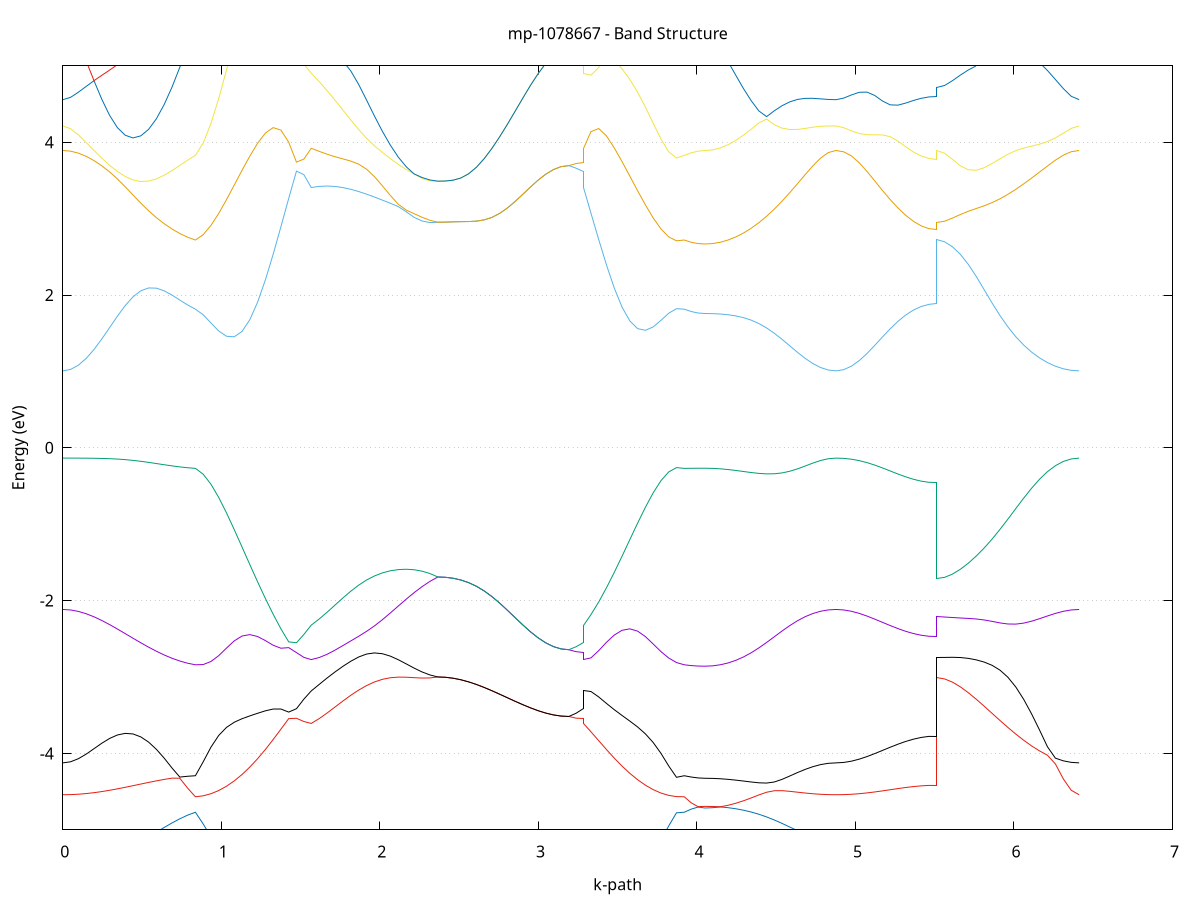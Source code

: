 set title 'mp-1078667 - Band Structure'
set xlabel 'k-path'
set ylabel 'Energy (eV)'
set grid y
set yrange [-5:5]
set terminal png size 800,600
set output 'mp-1078667_bands_gnuplot.png'
plot '-' using 1:2 with lines notitle, '-' using 1:2 with lines notitle, '-' using 1:2 with lines notitle, '-' using 1:2 with lines notitle, '-' using 1:2 with lines notitle, '-' using 1:2 with lines notitle, '-' using 1:2 with lines notitle, '-' using 1:2 with lines notitle, '-' using 1:2 with lines notitle, '-' using 1:2 with lines notitle, '-' using 1:2 with lines notitle, '-' using 1:2 with lines notitle, '-' using 1:2 with lines notitle, '-' using 1:2 with lines notitle, '-' using 1:2 with lines notitle, '-' using 1:2 with lines notitle, '-' using 1:2 with lines notitle, '-' using 1:2 with lines notitle, '-' using 1:2 with lines notitle, '-' using 1:2 with lines notitle, '-' using 1:2 with lines notitle, '-' using 1:2 with lines notitle, '-' using 1:2 with lines notitle, '-' using 1:2 with lines notitle, '-' using 1:2 with lines notitle, '-' using 1:2 with lines notitle, '-' using 1:2 with lines notitle, '-' using 1:2 with lines notitle, '-' using 1:2 with lines notitle, '-' using 1:2 with lines notitle, '-' using 1:2 with lines notitle, '-' using 1:2 with lines notitle, '-' using 1:2 with lines notitle, '-' using 1:2 with lines notitle, '-' using 1:2 with lines notitle, '-' using 1:2 with lines notitle, '-' using 1:2 with lines notitle, '-' using 1:2 with lines notitle, '-' using 1:2 with lines notitle, '-' using 1:2 with lines notitle, '-' using 1:2 with lines notitle, '-' using 1:2 with lines notitle, '-' using 1:2 with lines notitle, '-' using 1:2 with lines notitle, '-' using 1:2 with lines notitle, '-' using 1:2 with lines notitle, '-' using 1:2 with lines notitle, '-' using 1:2 with lines notitle
0.000000 -23.351532
0.049207 -23.351532
0.098414 -23.351532
0.147621 -23.351632
0.196828 -23.351632
0.246034 -23.351632
0.295241 -23.351732
0.344448 -23.351732
0.393655 -23.351832
0.442862 -23.351832
0.492069 -23.351932
0.541276 -23.352032
0.590483 -23.352032
0.639690 -23.352132
0.688897 -23.352132
0.738103 -23.352232
0.787310 -23.352232
0.836517 -23.352232
0.836517 -23.352232
0.885558 -23.352032
0.934598 -23.351732
0.983639 -23.351132
1.032679 -23.350332
1.081719 -23.349432
1.130760 -23.348232
1.179800 -23.346932
1.228841 -23.345432
1.277881 -23.343732
1.326922 -23.341832
1.375962 -23.339832
1.425003 -23.337732
1.474043 -23.335432
1.474043 -23.335432
1.520596 -23.336232
1.567149 -23.337432
1.567149 -23.337432
1.617082 -23.337332
1.667015 -23.337232
1.716947 -23.337132
1.766880 -23.337032
1.816813 -23.336932
1.866746 -23.336832
1.916679 -23.336732
1.966612 -23.336632
2.016545 -23.336432
2.066478 -23.336332
2.116411 -23.336232
2.166344 -23.336132
2.216277 -23.335932
2.266210 -23.335832
2.316143 -23.335632
2.366076 -23.335532
2.366076 -23.335532
2.414680 -23.335532
2.463284 -23.335532
2.511888 -23.335532
2.560492 -23.335432
2.609096 -23.335432
2.657700 -23.335432
2.706304 -23.335432
2.754908 -23.335432
2.803512 -23.335332
2.852116 -23.335332
2.900720 -23.335332
2.949324 -23.335332
2.997928 -23.335332
3.046532 -23.335332
3.095136 -23.335232
3.143740 -23.335232
3.192344 -23.335232
3.192344 -23.335232
3.237528 -23.335332
3.282711 -23.335432
3.282711 -23.337432
3.331752 -23.339632
3.380792 -23.341632
3.429833 -23.343532
3.478873 -23.345232
3.527914 -23.346832
3.576954 -23.348132
3.625995 -23.349332
3.675035 -23.350332
3.724075 -23.351032
3.773116 -23.351632
3.822156 -23.352032
3.871197 -23.352232
3.920237 -23.352232
3.920237 -23.352232
3.963752 -23.352332
4.007267 -23.352332
4.050782 -23.352332
4.050782 -23.352332
4.099386 -23.352332
4.147990 -23.352332
4.196594 -23.352232
4.245198 -23.352232
4.293802 -23.352132
4.342406 -23.352132
4.391010 -23.352032
4.439614 -23.351932
4.488218 -23.351932
4.536822 -23.351832
4.585426 -23.351732
4.634030 -23.351732
4.682634 -23.351632
4.731238 -23.351632
4.779842 -23.351532
4.828446 -23.351532
4.877050 -23.351532
4.877050 -23.351532
4.925917 -23.351532
4.974784 -23.351532
5.023650 -23.351632
5.072517 -23.351632
5.121384 -23.351632
5.170251 -23.351732
5.219118 -23.351732
5.267985 -23.351832
5.316851 -23.351832
5.365718 -23.351832
5.414585 -23.351932
5.463452 -23.351932
5.512319 -23.351932
5.512319 -23.335532
5.562252 -23.337032
5.612185 -23.338632
5.662119 -23.340132
5.712052 -23.341632
5.761985 -23.343032
5.811918 -23.344332
5.861852 -23.345432
5.911785 -23.346532
5.961718 -23.347532
6.011651 -23.348432
6.061585 -23.349132
6.111518 -23.349832
6.161451 -23.350332
6.211384 -23.350732
6.261318 -23.351132
6.311251 -23.351332
6.361184 -23.351532
6.411117 -23.351532
e
0.000000 -23.317832
0.049207 -23.317832
0.098414 -23.317832
0.147621 -23.317832
0.196828 -23.317832
0.246034 -23.317832
0.295241 -23.317832
0.344448 -23.317832
0.393655 -23.317832
0.442862 -23.317832
0.492069 -23.317832
0.541276 -23.317832
0.590483 -23.317832
0.639690 -23.317832
0.688897 -23.317832
0.738103 -23.317832
0.787310 -23.317932
0.836517 -23.317932
0.836517 -23.317932
0.885558 -23.317932
0.934598 -23.318132
0.983639 -23.318532
1.032679 -23.319032
1.081719 -23.319732
1.130760 -23.320832
1.179800 -23.322232
1.228841 -23.324032
1.277881 -23.326032
1.326922 -23.328132
1.375962 -23.330432
1.425003 -23.332732
1.474043 -23.335032
1.474043 -23.335032
1.520596 -23.334232
1.567149 -23.333032
1.567149 -23.333032
1.617082 -23.333232
1.667015 -23.333332
1.716947 -23.333432
1.766880 -23.333632
1.816813 -23.333732
1.866746 -23.333932
1.916679 -23.334132
1.966612 -23.334232
2.016545 -23.334432
2.066478 -23.334532
2.116411 -23.334732
2.166344 -23.334932
2.216277 -23.335032
2.266210 -23.335232
2.316143 -23.335332
2.366076 -23.335532
2.366076 -23.335532
2.414680 -23.335532
2.463284 -23.335532
2.511888 -23.335532
2.560492 -23.335432
2.609096 -23.335432
2.657700 -23.335432
2.706304 -23.335432
2.754908 -23.335432
2.803512 -23.335332
2.852116 -23.335332
2.900720 -23.335332
2.949324 -23.335332
2.997928 -23.335332
3.046532 -23.335332
3.095136 -23.335232
3.143740 -23.335232
3.192344 -23.335232
3.192344 -23.335232
3.237528 -23.335132
3.282711 -23.335032
3.282711 -23.333032
3.331752 -23.330732
3.380792 -23.328432
3.429833 -23.326232
3.478873 -23.324232
3.527914 -23.322432
3.576954 -23.321032
3.625995 -23.319932
3.675035 -23.319132
3.724075 -23.318532
3.773116 -23.318232
3.822156 -23.318032
3.871197 -23.317932
3.920237 -23.317932
3.920237 -23.317932
3.963752 -23.317932
4.007267 -23.317932
4.050782 -23.317932
4.050782 -23.317932
4.099386 -23.317932
4.147990 -23.317932
4.196594 -23.317932
4.245198 -23.317832
4.293802 -23.317832
4.342406 -23.317832
4.391010 -23.317832
4.439614 -23.317832
4.488218 -23.317832
4.536822 -23.317832
4.585426 -23.317832
4.634030 -23.317832
4.682634 -23.317832
4.731238 -23.317832
4.779842 -23.317832
4.828446 -23.317832
4.877050 -23.317832
4.877050 -23.317832
4.925917 -23.317832
4.974784 -23.317832
5.023650 -23.317832
5.072517 -23.317832
5.121384 -23.317832
5.170251 -23.317832
5.219118 -23.317832
5.267985 -23.317832
5.316851 -23.317832
5.365718 -23.317832
5.414585 -23.317832
5.463452 -23.317832
5.512319 -23.317832
5.512319 -23.335232
5.562252 -23.333732
5.612185 -23.332032
5.662119 -23.330332
5.712052 -23.328632
5.761985 -23.327032
5.811918 -23.325432
5.861852 -23.324032
5.911785 -23.322732
5.961718 -23.321532
6.011651 -23.320632
6.061585 -23.319832
6.111518 -23.319132
6.161451 -23.318732
6.211384 -23.318332
6.261318 -23.318132
6.311251 -23.317932
6.361184 -23.317832
6.411117 -23.317832
e
0.000000 -23.306232
0.049207 -23.306232
0.098414 -23.306232
0.147621 -23.306232
0.196828 -23.306232
0.246034 -23.306232
0.295241 -23.306132
0.344448 -23.306132
0.393655 -23.306132
0.442862 -23.306032
0.492069 -23.306032
0.541276 -23.306032
0.590483 -23.305932
0.639690 -23.305932
0.688897 -23.305932
0.738103 -23.305932
0.787310 -23.305832
0.836517 -23.305832
0.836517 -23.305832
0.885558 -23.306132
0.934598 -23.306732
0.983639 -23.307532
1.032679 -23.308432
1.081719 -23.309432
1.130760 -23.310332
1.179800 -23.311032
1.228841 -23.311532
1.277881 -23.311832
1.326922 -23.311932
1.375962 -23.311932
1.425003 -23.311732
1.474043 -23.311432
1.474043 -23.311432
1.520596 -23.311632
1.567149 -23.311832
1.567149 -23.311832
1.617082 -23.311832
1.667015 -23.311832
1.716947 -23.311832
1.766880 -23.311832
1.816813 -23.311832
1.866746 -23.311832
1.916679 -23.311832
1.966612 -23.311832
2.016545 -23.311832
2.066478 -23.311832
2.116411 -23.311832
2.166344 -23.311832
2.216277 -23.311732
2.266210 -23.311732
2.316143 -23.311732
2.366076 -23.311632
2.366076 -23.311632
2.414680 -23.311632
2.463284 -23.311632
2.511888 -23.311632
2.560492 -23.311632
2.609096 -23.311632
2.657700 -23.311632
2.706304 -23.311532
2.754908 -23.311532
2.803512 -23.311532
2.852116 -23.311532
2.900720 -23.311432
2.949324 -23.311432
2.997928 -23.311432
3.046532 -23.311432
3.095136 -23.311432
3.143740 -23.311432
3.192344 -23.311432
3.192344 -23.311432
3.237528 -23.311432
3.282711 -23.311432
3.282711 -23.311832
3.331752 -23.312032
3.380792 -23.312032
3.429833 -23.311932
3.478873 -23.311632
3.527914 -23.311232
3.576954 -23.310532
3.625995 -23.309632
3.675035 -23.308632
3.724075 -23.307732
3.773116 -23.306832
3.822156 -23.306232
3.871197 -23.305932
3.920237 -23.305832
3.920237 -23.305832
3.963752 -23.305832
4.007267 -23.305832
4.050782 -23.305832
4.050782 -23.305832
4.099386 -23.305832
4.147990 -23.305832
4.196594 -23.305832
4.245198 -23.305832
4.293802 -23.305932
4.342406 -23.305932
4.391010 -23.305932
4.439614 -23.306032
4.488218 -23.306032
4.536822 -23.306132
4.585426 -23.306132
4.634030 -23.306232
4.682634 -23.306232
4.731238 -23.306232
4.779842 -23.306232
4.828446 -23.306232
4.877050 -23.306232
4.877050 -23.306232
4.925917 -23.306232
4.974784 -23.306232
5.023650 -23.306232
5.072517 -23.306232
5.121384 -23.306232
5.170251 -23.306132
5.219118 -23.306132
5.267985 -23.306132
5.316851 -23.306132
5.365718 -23.306032
5.414585 -23.306032
5.463452 -23.306032
5.512319 -23.306032
5.512319 -23.311632
5.562252 -23.311832
5.612185 -23.311932
5.662119 -23.312032
5.712052 -23.312032
5.761985 -23.311932
5.811918 -23.311732
5.861852 -23.311532
5.911785 -23.311132
5.961718 -23.310732
6.011651 -23.310132
6.061585 -23.309532
6.111518 -23.308832
6.161451 -23.308132
6.211384 -23.307532
6.261318 -23.307032
6.311251 -23.306632
6.361184 -23.306332
6.411117 -23.306232
e
0.000000 -23.288732
0.049207 -23.288732
0.098414 -23.288732
0.147621 -23.288732
0.196828 -23.288832
0.246034 -23.288832
0.295241 -23.288832
0.344448 -23.288932
0.393655 -23.288932
0.442862 -23.289032
0.492069 -23.289032
0.541276 -23.289132
0.590483 -23.289132
0.639690 -23.289232
0.688897 -23.289232
0.738103 -23.289332
0.787310 -23.289332
0.836517 -23.289432
0.836517 -23.289432
0.885558 -23.292432
0.934598 -23.295332
0.983639 -23.297932
1.032679 -23.300332
1.081719 -23.302432
1.130760 -23.304332
1.179800 -23.305932
1.228841 -23.307332
1.277881 -23.308532
1.326922 -23.309532
1.375962 -23.310332
1.425003 -23.310932
1.474043 -23.311432
1.474043 -23.311432
1.520596 -23.311132
1.567149 -23.310932
1.567149 -23.310932
1.617082 -23.310932
1.667015 -23.310932
1.716947 -23.311032
1.766880 -23.311032
1.816813 -23.311132
1.866746 -23.311132
1.916679 -23.311232
1.966612 -23.311232
2.016545 -23.311332
2.066478 -23.311332
2.116411 -23.311432
2.166344 -23.311432
2.216277 -23.311532
2.266210 -23.311532
2.316143 -23.311632
2.366076 -23.311632
2.366076 -23.311632
2.414680 -23.311632
2.463284 -23.311632
2.511888 -23.311632
2.560492 -23.311632
2.609096 -23.311632
2.657700 -23.311632
2.706304 -23.311532
2.754908 -23.311532
2.803512 -23.311532
2.852116 -23.311532
2.900720 -23.311432
2.949324 -23.311432
2.997928 -23.311432
3.046532 -23.311432
3.095136 -23.311432
3.143740 -23.311432
3.192344 -23.311432
3.192344 -23.311432
3.237528 -23.311432
3.282711 -23.311432
3.282711 -23.310932
3.331752 -23.310332
3.380792 -23.309532
3.429833 -23.308632
3.478873 -23.307432
3.527914 -23.306132
3.576954 -23.304532
3.625995 -23.302732
3.675035 -23.300632
3.724075 -23.298332
3.773116 -23.295732
3.822156 -23.292932
3.871197 -23.289932
3.920237 -23.289432
3.920237 -23.289432
3.963752 -23.289132
4.007267 -23.288832
4.050782 -23.288732
4.050782 -23.288732
4.099386 -23.288732
4.147990 -23.288732
4.196594 -23.288732
4.245198 -23.288732
4.293802 -23.288732
4.342406 -23.288732
4.391010 -23.288732
4.439614 -23.288732
4.488218 -23.288732
4.536822 -23.288732
4.585426 -23.288732
4.634030 -23.288732
4.682634 -23.288732
4.731238 -23.288732
4.779842 -23.288732
4.828446 -23.288732
4.877050 -23.288732
4.877050 -23.288732
4.925917 -23.288732
4.974784 -23.288732
5.023650 -23.288732
5.072517 -23.288732
5.121384 -23.288732
5.170251 -23.288732
5.219118 -23.288732
5.267985 -23.288732
5.316851 -23.288732
5.365718 -23.288732
5.414585 -23.288732
5.463452 -23.288732
5.512319 -23.288732
5.512319 -23.311332
5.562252 -23.311132
5.612185 -23.310832
5.662119 -23.310332
5.712052 -23.309732
5.761985 -23.309032
5.811918 -23.308332
5.861852 -23.307432
5.911785 -23.306332
5.961718 -23.305232
6.011651 -23.303932
6.061585 -23.302432
6.111518 -23.300832
6.161451 -23.299132
6.211384 -23.297132
6.261318 -23.295132
6.311251 -23.292932
6.361184 -23.290532
6.411117 -23.288732
e
0.000000 -23.287132
0.049207 -23.287132
0.098414 -23.287032
0.147621 -23.287032
0.196828 -23.287032
0.246034 -23.286932
0.295241 -23.286832
0.344448 -23.286832
0.393655 -23.286732
0.442862 -23.286632
0.492069 -23.286532
0.541276 -23.286432
0.590483 -23.286332
0.639690 -23.286232
0.688897 -23.286232
0.738103 -23.286132
0.787310 -23.286032
0.836517 -23.285932
0.836517 -23.285932
0.885558 -23.282532
0.934598 -23.278732
0.983639 -23.274732
1.032679 -23.270532
1.081719 -23.266332
1.130760 -23.262132
1.179800 -23.257932
1.228841 -23.253832
1.277881 -23.250132
1.326922 -23.246732
1.375962 -23.244032
1.425003 -23.242032
1.474043 -23.240732
1.474043 -23.240732
1.520596 -23.241132
1.567149 -23.241832
1.567149 -23.241832
1.617082 -23.241732
1.667015 -23.241632
1.716947 -23.241532
1.766880 -23.241532
1.816813 -23.241432
1.866746 -23.241332
1.916679 -23.241232
1.966612 -23.241232
2.016545 -23.241132
2.066478 -23.241032
2.116411 -23.241032
2.166344 -23.240932
2.216277 -23.240832
2.266210 -23.240832
2.316143 -23.240732
2.366076 -23.240632
2.366076 -23.240632
2.414680 -23.240632
2.463284 -23.240632
2.511888 -23.240632
2.560492 -23.240632
2.609096 -23.240632
2.657700 -23.240632
2.706304 -23.240632
2.754908 -23.240632
2.803512 -23.240632
2.852116 -23.240632
2.900720 -23.240632
2.949324 -23.240632
2.997928 -23.240632
3.046532 -23.240632
3.095136 -23.240632
3.143740 -23.240632
3.192344 -23.240632
3.192344 -23.240632
3.237528 -23.240632
3.282711 -23.240732
3.282711 -23.241832
3.331752 -23.243732
3.380792 -23.246332
3.429833 -23.249532
3.478873 -23.253232
3.527914 -23.257232
3.576954 -23.261432
3.625995 -23.265632
3.675035 -23.269932
3.724075 -23.274032
3.773116 -23.278032
3.822156 -23.281932
3.871197 -23.285432
3.920237 -23.285932
3.920237 -23.285932
3.963752 -23.286332
4.007267 -23.286532
4.050782 -23.286732
4.050782 -23.286732
4.099386 -23.286732
4.147990 -23.286732
4.196594 -23.286732
4.245198 -23.286732
4.293802 -23.286732
4.342406 -23.286832
4.391010 -23.286832
4.439614 -23.286832
4.488218 -23.286932
4.536822 -23.286932
4.585426 -23.286932
4.634030 -23.287032
4.682634 -23.287032
4.731238 -23.287032
4.779842 -23.287032
4.828446 -23.287132
4.877050 -23.287132
4.877050 -23.287132
4.925917 -23.287132
4.974784 -23.287032
5.023650 -23.287032
5.072517 -23.287032
5.121384 -23.287032
5.170251 -23.287032
5.219118 -23.286932
5.267985 -23.286932
5.316851 -23.286932
5.365718 -23.286932
5.414585 -23.286932
5.463452 -23.286932
5.512319 -23.286932
5.512319 -23.240732
5.562252 -23.241432
5.612185 -23.242632
5.662119 -23.244332
5.712052 -23.246332
5.761985 -23.248832
5.811918 -23.251432
5.861852 -23.254332
5.911785 -23.257432
5.961718 -23.260532
6.011651 -23.263732
6.061585 -23.267032
6.111518 -23.270232
6.161451 -23.273332
6.211384 -23.276432
6.261318 -23.279432
6.311251 -23.282332
6.361184 -23.285132
6.411117 -23.287132
e
0.000000 -23.246732
0.049207 -23.246732
0.098414 -23.246832
0.147621 -23.246732
0.196828 -23.246732
0.246034 -23.246732
0.295241 -23.246732
0.344448 -23.246732
0.393655 -23.246732
0.442862 -23.246732
0.492069 -23.246632
0.541276 -23.246632
0.590483 -23.246632
0.639690 -23.246632
0.688897 -23.246632
0.738103 -23.246532
0.787310 -23.246532
0.836517 -23.246532
0.836517 -23.246532
0.885558 -23.246332
0.934598 -23.245932
0.983639 -23.245432
1.032679 -23.244732
1.081719 -23.243932
1.130760 -23.243132
1.179800 -23.242232
1.228841 -23.241532
1.277881 -23.240832
1.326922 -23.240232
1.375962 -23.239932
1.425003 -23.240032
1.474043 -23.240532
1.474043 -23.240532
1.520596 -23.240232
1.567149 -23.240032
1.567149 -23.240032
1.617082 -23.240032
1.667015 -23.240032
1.716947 -23.240032
1.766880 -23.240032
1.816813 -23.240132
1.866746 -23.240132
1.916679 -23.240132
1.966612 -23.240232
2.016545 -23.240232
2.066478 -23.240332
2.116411 -23.240332
2.166344 -23.240432
2.216277 -23.240432
2.266210 -23.240532
2.316143 -23.240632
2.366076 -23.240632
2.366076 -23.240632
2.414680 -23.240632
2.463284 -23.240632
2.511888 -23.240632
2.560492 -23.240632
2.609096 -23.240632
2.657700 -23.240632
2.706304 -23.240632
2.754908 -23.240632
2.803512 -23.240632
2.852116 -23.240632
2.900720 -23.240632
2.949324 -23.240632
2.997928 -23.240632
3.046532 -23.240632
3.095136 -23.240632
3.143740 -23.240632
3.192344 -23.240632
3.192344 -23.240632
3.237528 -23.240632
3.282711 -23.240532
3.282711 -23.240032
3.331752 -23.239932
3.380792 -23.240132
3.429833 -23.240732
3.478873 -23.241332
3.527914 -23.242132
3.576954 -23.243032
3.625995 -23.243832
3.675035 -23.244632
3.724075 -23.245332
3.773116 -23.245932
3.822156 -23.246332
3.871197 -23.246532
3.920237 -23.246532
3.920237 -23.246532
3.963752 -23.246532
4.007267 -23.246532
4.050782 -23.246532
4.050782 -23.246532
4.099386 -23.246532
4.147990 -23.246532
4.196594 -23.246532
4.245198 -23.246632
4.293802 -23.246632
4.342406 -23.246632
4.391010 -23.246632
4.439614 -23.246632
4.488218 -23.246732
4.536822 -23.246732
4.585426 -23.246732
4.634030 -23.246732
4.682634 -23.246732
4.731238 -23.246732
4.779842 -23.246732
4.828446 -23.246732
4.877050 -23.246732
4.877050 -23.246832
4.925917 -23.246832
4.974784 -23.246732
5.023650 -23.246732
5.072517 -23.246732
5.121384 -23.246732
5.170251 -23.246732
5.219118 -23.246732
5.267985 -23.246732
5.316851 -23.246732
5.365718 -23.246732
5.414585 -23.246632
5.463452 -23.246632
5.512319 -23.246632
5.512319 -23.240532
5.562252 -23.240132
5.612185 -23.240032
5.662119 -23.240032
5.712052 -23.240332
5.761985 -23.240632
5.811918 -23.241132
5.861852 -23.241732
5.911785 -23.242332
5.961718 -23.242932
6.011651 -23.243532
6.061585 -23.244232
6.111518 -23.244832
6.161451 -23.245332
6.211384 -23.245832
6.261318 -23.246232
6.311251 -23.246532
6.361184 -23.246732
6.411117 -23.246732
e
0.000000 -23.223432
0.049207 -23.223432
0.098414 -23.223332
0.147621 -23.223332
0.196828 -23.223332
0.246034 -23.223232
0.295241 -23.223132
0.344448 -23.223032
0.393655 -23.223032
0.442862 -23.222932
0.492069 -23.222832
0.541276 -23.222732
0.590483 -23.222632
0.639690 -23.222532
0.688897 -23.222432
0.738103 -23.222432
0.787310 -23.222332
0.836517 -23.222332
0.836517 -23.222332
0.885558 -23.222332
0.934598 -23.222432
0.983639 -23.222532
1.032679 -23.222632
1.081719 -23.222732
1.130760 -23.222832
1.179800 -23.222932
1.228841 -23.222832
1.277881 -23.222532
1.326922 -23.221932
1.375962 -23.220832
1.425003 -23.219232
1.474043 -23.217132
1.474043 -23.217132
1.520596 -23.217732
1.567149 -23.218832
1.567149 -23.218832
1.617082 -23.218632
1.667015 -23.218532
1.716947 -23.218332
1.766880 -23.218232
1.816813 -23.218132
1.866746 -23.217932
1.916679 -23.217832
1.966612 -23.217732
2.016545 -23.217632
2.066478 -23.217432
2.116411 -23.217332
2.166344 -23.217232
2.216277 -23.217132
2.266210 -23.217032
2.316143 -23.216832
2.366076 -23.216732
2.366076 -23.216732
2.414680 -23.216732
2.463284 -23.216732
2.511888 -23.216732
2.560492 -23.216732
2.609096 -23.216732
2.657700 -23.216832
2.706304 -23.216832
2.754908 -23.216832
2.803512 -23.216832
2.852116 -23.216832
2.900720 -23.216832
2.949324 -23.216832
2.997928 -23.216832
3.046532 -23.216832
3.095136 -23.216832
3.143740 -23.216832
3.192344 -23.216832
3.192344 -23.216832
3.237528 -23.217032
3.282711 -23.217132
3.282711 -23.218832
3.331752 -23.220432
3.380792 -23.221632
3.429833 -23.222332
3.478873 -23.222632
3.527914 -23.222832
3.576954 -23.222832
3.625995 -23.222732
3.675035 -23.222632
3.724075 -23.222532
3.773116 -23.222432
3.822156 -23.222332
3.871197 -23.222332
3.920237 -23.222332
3.920237 -23.222332
3.963752 -23.222232
4.007267 -23.222232
4.050782 -23.222232
4.050782 -23.222232
4.099386 -23.222232
4.147990 -23.222332
4.196594 -23.222332
4.245198 -23.222432
4.293802 -23.222432
4.342406 -23.222532
4.391010 -23.222632
4.439614 -23.222732
4.488218 -23.222832
4.536822 -23.222932
4.585426 -23.223032
4.634030 -23.223132
4.682634 -23.223232
4.731238 -23.223332
4.779842 -23.223332
4.828446 -23.223432
4.877050 -23.223432
4.877050 -23.223432
4.925917 -23.223432
4.974784 -23.223332
5.023650 -23.223332
5.072517 -23.223232
5.121384 -23.223232
5.170251 -23.223132
5.219118 -23.223032
5.267985 -23.223032
5.316851 -23.222932
5.365718 -23.222932
5.414585 -23.222832
5.463452 -23.222832
5.512319 -23.222832
5.512319 -23.216932
5.562252 -23.218532
5.612185 -23.220032
5.662119 -23.221132
5.712052 -23.222032
5.761985 -23.222632
5.811918 -23.223032
5.861852 -23.223332
5.911785 -23.223432
5.961718 -23.223532
6.011651 -23.223532
6.061585 -23.223532
6.111518 -23.223532
6.161451 -23.223432
6.211384 -23.223432
6.261318 -23.223432
6.311251 -23.223432
6.361184 -23.223432
6.411117 -23.223432
e
0.000000 -23.190032
0.049207 -23.190032
0.098414 -23.190132
0.147621 -23.190132
0.196828 -23.190132
0.246034 -23.190132
0.295241 -23.190132
0.344448 -23.190232
0.393655 -23.190232
0.442862 -23.190232
0.492069 -23.190232
0.541276 -23.190332
0.590483 -23.190332
0.639690 -23.190332
0.688897 -23.190432
0.738103 -23.190432
0.787310 -23.190432
0.836517 -23.190432
0.836517 -23.190432
0.885558 -23.190832
0.934598 -23.191532
0.983639 -23.192632
1.032679 -23.194032
1.081719 -23.195832
1.130760 -23.197832
1.179800 -23.200132
1.228841 -23.202732
1.277881 -23.205432
1.326922 -23.208232
1.375962 -23.211132
1.425003 -23.213932
1.474043 -23.216532
1.474043 -23.216532
1.520596 -23.215932
1.567149 -23.214532
1.567149 -23.214532
1.617082 -23.214732
1.667015 -23.214832
1.716947 -23.215032
1.766880 -23.215232
1.816813 -23.215332
1.866746 -23.215432
1.916679 -23.215632
1.966612 -23.215732
2.016545 -23.215932
2.066478 -23.216032
2.116411 -23.216132
2.166344 -23.216232
2.216277 -23.216432
2.266210 -23.216532
2.316143 -23.216632
2.366076 -23.216732
2.366076 -23.216732
2.414680 -23.216732
2.463284 -23.216732
2.511888 -23.216732
2.560492 -23.216732
2.609096 -23.216732
2.657700 -23.216832
2.706304 -23.216832
2.754908 -23.216832
2.803512 -23.216832
2.852116 -23.216832
2.900720 -23.216832
2.949324 -23.216832
2.997928 -23.216832
3.046532 -23.216832
3.095136 -23.216832
3.143740 -23.216832
3.192344 -23.216832
3.192344 -23.216832
3.237528 -23.216732
3.282711 -23.216532
3.282711 -23.214532
3.331752 -23.211732
3.380792 -23.208832
3.429833 -23.205932
3.478873 -23.203132
3.527914 -23.200632
3.576954 -23.198232
3.625995 -23.196132
3.675035 -23.194332
3.724075 -23.192832
3.773116 -23.191632
3.822156 -23.190932
3.871197 -23.190532
3.920237 -23.190432
3.920237 -23.190432
3.963752 -23.190432
4.007267 -23.190432
4.050782 -23.190432
4.050782 -23.190432
4.099386 -23.190432
4.147990 -23.190432
4.196594 -23.190432
4.245198 -23.190432
4.293802 -23.190332
4.342406 -23.190332
4.391010 -23.190332
4.439614 -23.190232
4.488218 -23.190232
4.536822 -23.190232
4.585426 -23.190132
4.634030 -23.190132
4.682634 -23.190132
4.731238 -23.190132
4.779842 -23.190132
4.828446 -23.190032
4.877050 -23.190032
4.877050 -23.190032
4.925917 -23.190032
4.974784 -23.190132
5.023650 -23.190132
5.072517 -23.190132
5.121384 -23.190132
5.170251 -23.190132
5.219118 -23.190232
5.267985 -23.190232
5.316851 -23.190232
5.365718 -23.190232
5.414585 -23.190232
5.463452 -23.190232
5.512319 -23.190232
5.512319 -23.216632
5.562252 -23.214832
5.612185 -23.212732
5.662119 -23.210532
5.712052 -23.208332
5.761985 -23.206232
5.811918 -23.204032
5.861852 -23.202032
5.911785 -23.200132
5.961718 -23.198332
6.011651 -23.196632
6.061585 -23.195132
6.111518 -23.193832
6.161451 -23.192732
6.211384 -23.191832
6.261318 -23.191032
6.311251 -23.190532
6.361184 -23.190132
6.411117 -23.190032
e
0.000000 -23.181032
0.049207 -23.181032
0.098414 -23.181032
0.147621 -23.181032
0.196828 -23.181032
0.246034 -23.181032
0.295241 -23.181032
0.344448 -23.181032
0.393655 -23.181032
0.442862 -23.181032
0.492069 -23.181032
0.541276 -23.181132
0.590483 -23.181132
0.639690 -23.181132
0.688897 -23.181132
0.738103 -23.181132
0.787310 -23.181132
0.836517 -23.181132
0.836517 -23.181132
0.885558 -23.180932
0.934598 -23.180732
0.983639 -23.180332
1.032679 -23.179832
1.081719 -23.179232
1.130760 -23.178432
1.179800 -23.177532
1.228841 -23.176532
1.277881 -23.175532
1.326922 -23.174332
1.375962 -23.173032
1.425003 -23.171632
1.474043 -23.170232
1.474043 -23.170232
1.520596 -23.170732
1.567149 -23.171432
1.567149 -23.171432
1.617082 -23.171332
1.667015 -23.171332
1.716947 -23.171232
1.766880 -23.171132
1.816813 -23.171032
1.866746 -23.170932
1.916679 -23.170832
1.966612 -23.170732
2.016545 -23.170632
2.066478 -23.170632
2.116411 -23.170532
2.166344 -23.170432
2.216277 -23.170332
2.266210 -23.170232
2.316143 -23.170132
2.366076 -23.170032
2.366076 -23.170032
2.414680 -23.170032
2.463284 -23.170032
2.511888 -23.170032
2.560492 -23.170032
2.609096 -23.170032
2.657700 -23.170032
2.706304 -23.170132
2.754908 -23.170132
2.803512 -23.170132
2.852116 -23.170132
2.900720 -23.170132
2.949324 -23.170132
2.997928 -23.170132
3.046532 -23.170132
3.095136 -23.170132
3.143740 -23.170132
3.192344 -23.170132
3.192344 -23.170132
3.237528 -23.170232
3.282711 -23.170232
3.282711 -23.171432
3.331752 -23.172832
3.380792 -23.174132
3.429833 -23.175332
3.478873 -23.176432
3.527914 -23.177432
3.576954 -23.178332
3.625995 -23.179132
3.675035 -23.179732
3.724075 -23.180232
3.773116 -23.180632
3.822156 -23.180932
3.871197 -23.181032
3.920237 -23.181132
3.920237 -23.181132
3.963752 -23.181132
4.007267 -23.181132
4.050782 -23.181132
4.050782 -23.181132
4.099386 -23.181132
4.147990 -23.181132
4.196594 -23.181132
4.245198 -23.181132
4.293802 -23.181132
4.342406 -23.181132
4.391010 -23.181132
4.439614 -23.181132
4.488218 -23.181132
4.536822 -23.181132
4.585426 -23.181132
4.634030 -23.181132
4.682634 -23.181132
4.731238 -23.181132
4.779842 -23.181032
4.828446 -23.181032
4.877050 -23.181032
4.877050 -23.181032
4.925917 -23.181032
4.974784 -23.181032
5.023650 -23.181032
5.072517 -23.181032
5.121384 -23.181032
5.170251 -23.181132
5.219118 -23.181132
5.267985 -23.181132
5.316851 -23.181132
5.365718 -23.181032
5.414585 -23.181032
5.463452 -23.181132
5.512319 -23.181132
5.512319 -23.170132
5.562252 -23.171132
5.612185 -23.172132
5.662119 -23.173132
5.712052 -23.174132
5.761985 -23.175032
5.811918 -23.175932
5.861852 -23.176732
5.911785 -23.177432
5.961718 -23.178132
6.011651 -23.178732
6.061585 -23.179232
6.111518 -23.179732
6.161451 -23.180132
6.211384 -23.180532
6.261318 -23.180732
6.311251 -23.180932
6.361184 -23.181032
6.411117 -23.181032
e
0.000000 -23.157132
0.049207 -23.157132
0.098414 -23.157132
0.147621 -23.157132
0.196828 -23.157132
0.246034 -23.157132
0.295241 -23.157132
0.344448 -23.157132
0.393655 -23.157132
0.442862 -23.157132
0.492069 -23.157132
0.541276 -23.157132
0.590483 -23.157132
0.639690 -23.157232
0.688897 -23.157232
0.738103 -23.157232
0.787310 -23.157232
0.836517 -23.157232
0.836517 -23.157232
0.885558 -23.157332
0.934598 -23.157732
0.983639 -23.158232
1.032679 -23.158832
1.081719 -23.159632
1.130760 -23.160632
1.179800 -23.161732
1.228841 -23.162932
1.277881 -23.164232
1.326922 -23.165632
1.375962 -23.167032
1.425003 -23.168532
1.474043 -23.169932
1.474043 -23.169932
1.520596 -23.169532
1.567149 -23.168732
1.567149 -23.168732
1.617082 -23.168832
1.667015 -23.168932
1.716947 -23.168932
1.766880 -23.169032
1.816813 -23.169132
1.866746 -23.169232
1.916679 -23.169332
1.966612 -23.169332
2.016545 -23.169432
2.066478 -23.169532
2.116411 -23.169632
2.166344 -23.169732
2.216277 -23.169832
2.266210 -23.169932
2.316143 -23.169932
2.366076 -23.170032
2.366076 -23.170032
2.414680 -23.170032
2.463284 -23.170032
2.511888 -23.170032
2.560492 -23.170032
2.609096 -23.170032
2.657700 -23.170032
2.706304 -23.170132
2.754908 -23.170132
2.803512 -23.170132
2.852116 -23.170132
2.900720 -23.170132
2.949324 -23.170132
2.997928 -23.170132
3.046532 -23.170132
3.095136 -23.170132
3.143740 -23.170132
3.192344 -23.170132
3.192344 -23.170132
3.237528 -23.170032
3.282711 -23.169932
3.282711 -23.168732
3.331752 -23.167232
3.380792 -23.165832
3.429833 -23.164432
3.478873 -23.163132
3.527914 -23.161932
3.576954 -23.160832
3.625995 -23.159832
3.675035 -23.158932
3.724075 -23.158232
3.773116 -23.157732
3.822156 -23.157432
3.871197 -23.157232
3.920237 -23.157232
3.920237 -23.157232
3.963752 -23.157232
4.007267 -23.157232
4.050782 -23.157232
4.050782 -23.157232
4.099386 -23.157232
4.147990 -23.157232
4.196594 -23.157232
4.245198 -23.157232
4.293802 -23.157232
4.342406 -23.157132
4.391010 -23.157132
4.439614 -23.157132
4.488218 -23.157132
4.536822 -23.157132
4.585426 -23.157132
4.634030 -23.157132
4.682634 -23.157132
4.731238 -23.157132
4.779842 -23.157132
4.828446 -23.157132
4.877050 -23.157132
4.877050 -23.157132
4.925917 -23.157132
4.974784 -23.157132
5.023650 -23.157132
5.072517 -23.157132
5.121384 -23.157132
5.170251 -23.157132
5.219118 -23.157132
5.267985 -23.157132
5.316851 -23.157132
5.365718 -23.157132
5.414585 -23.157132
5.463452 -23.157132
5.512319 -23.157132
5.512319 -23.170032
5.562252 -23.169032
5.612185 -23.167932
5.662119 -23.166832
5.712052 -23.165732
5.761985 -23.164732
5.811918 -23.163732
5.861852 -23.162732
5.911785 -23.161832
5.961718 -23.160932
6.011651 -23.160132
6.061585 -23.159432
6.111518 -23.158832
6.161451 -23.158332
6.211384 -23.157932
6.261318 -23.157532
6.311251 -23.157332
6.361184 -23.157132
6.411117 -23.157132
e
0.000000 -11.011132
0.049207 -11.008632
0.098414 -11.001032
0.147621 -10.988732
0.196828 -10.972132
0.246034 -10.951832
0.295241 -10.928632
0.344448 -10.903332
0.393655 -10.876932
0.442862 -10.850432
0.492069 -10.824632
0.541276 -10.800432
0.590483 -10.778532
0.639690 -10.759232
0.688897 -10.743032
0.738103 -10.729732
0.787310 -10.719432
0.836517 -10.711832
0.836517 -10.711832
0.885558 -10.696032
0.934598 -10.663232
0.983639 -10.613432
1.032679 -10.546632
1.081719 -10.463032
1.130760 -10.362632
1.179800 -10.245632
1.228841 -10.112132
1.277881 -9.962432
1.326922 -9.796832
1.375962 -9.615632
1.425003 -9.419232
1.474043 -9.208232
1.474043 -9.208232
1.520596 -9.275432
1.567149 -9.389432
1.567149 -9.389432
1.617082 -9.383632
1.667015 -9.380232
1.716947 -9.379632
1.766880 -9.381932
1.816813 -9.387332
1.866746 -9.395432
1.916679 -9.405832
1.966612 -9.417932
2.016545 -9.430832
2.066478 -9.443432
2.116411 -9.454732
2.166344 -9.463732
2.216277 -9.469532
2.266210 -9.471132
2.316143 -9.468232
2.366076 -9.460232
2.366076 -9.460232
2.414680 -9.457932
2.463284 -9.451032
2.511888 -9.439732
2.560492 -9.424432
2.609096 -9.405632
2.657700 -9.383932
2.706304 -9.360032
2.754908 -9.334732
2.803512 -9.308932
2.852116 -9.283432
2.900720 -9.259232
2.949324 -9.237032
2.997928 -9.217832
3.046532 -9.202132
3.095136 -9.190532
3.143740 -9.183432
3.192344 -9.181032
3.192344 -9.181032
3.237528 -9.193932
3.282711 -9.208232
3.282711 -9.389432
3.331752 -9.587932
3.380792 -9.771332
3.429833 -9.939232
3.478873 -10.091132
3.527914 -10.226932
3.576954 -10.346332
3.625995 -10.449232
3.675035 -10.535332
3.724075 -10.604532
3.773116 -10.656932
3.822156 -10.692232
3.871197 -10.710632
3.920237 -10.711832
3.920237 -10.711832
3.963752 -10.708332
4.007267 -10.706232
4.050782 -10.705532
4.050782 -10.705532
4.099386 -10.708232
4.147990 -10.716132
4.196594 -10.729032
4.245198 -10.746332
4.293802 -10.767532
4.342406 -10.791932
4.391010 -10.818532
4.439614 -10.846432
4.488218 -10.874732
4.536822 -10.902332
4.585426 -10.928432
4.634030 -10.952032
4.682634 -10.972432
4.731238 -10.989032
4.779842 -11.001132
4.828446 -11.008632
4.877050 -11.011132
4.877050 -11.011132
4.925917 -11.008632
4.974784 -11.001132
5.023650 -10.989132
5.072517 -10.972932
5.121384 -10.953532
5.170251 -10.931832
5.219118 -10.908832
5.267985 -10.886032
5.316851 -10.864832
5.365718 -10.846432
5.414585 -10.832332
5.463452 -10.823332
5.512319 -10.820332
5.512319 -9.284732
5.562252 -9.443532
5.612185 -9.604732
5.662119 -9.760032
5.712052 -9.908632
5.761985 -10.050232
5.811918 -10.184132
5.861852 -10.309832
5.911785 -10.426632
5.961718 -10.534032
6.011651 -10.631632
6.061585 -10.718832
6.111518 -10.795332
6.161451 -10.860632
6.211384 -10.914532
6.261318 -10.956632
6.311251 -10.986832
6.361184 -11.005132
6.411117 -11.011132
e
0.000000 -6.309432
0.049207 -6.322132
0.098414 -6.358132
0.147621 -6.412332
0.196828 -6.478332
0.246034 -6.549132
0.295241 -6.618732
0.344448 -6.682032
0.393655 -6.735332
0.442862 -6.775232
0.492069 -6.799732
0.541276 -6.807732
0.590483 -6.798732
0.639690 -6.773732
0.688897 -6.734432
0.738103 -6.684432
0.787310 -6.628532
0.836517 -6.573532
0.836517 -6.573532
0.885558 -6.564532
0.934598 -6.546332
0.983639 -6.664832
1.032679 -6.870732
1.081719 -7.110732
1.130760 -7.371032
1.179800 -7.640632
1.228841 -7.912032
1.277881 -8.179832
1.326922 -8.440632
1.375962 -8.691832
1.425003 -8.931632
1.474043 -9.158732
1.474043 -9.158732
1.520596 -9.094532
1.567149 -8.977732
1.567149 -8.977732
1.617082 -8.999332
1.667015 -9.023832
1.716947 -9.051532
1.766880 -9.082432
1.816813 -9.116432
1.866746 -9.153132
1.916679 -9.191632
1.966612 -9.231032
2.016545 -9.270332
2.066478 -9.308332
2.116411 -9.343932
2.166344 -9.376432
2.216277 -9.404732
2.266210 -9.428432
2.316143 -9.446932
2.366076 -9.460232
2.366076 -9.460232
2.414680 -9.457932
2.463284 -9.451032
2.511888 -9.439732
2.560492 -9.424432
2.609096 -9.405632
2.657700 -9.383932
2.706304 -9.360032
2.754908 -9.334732
2.803512 -9.308932
2.852116 -9.283432
2.900720 -9.259232
2.949324 -9.237032
2.997928 -9.217832
3.046532 -9.202132
3.095136 -9.190532
3.143740 -9.183432
3.192344 -9.181032
3.192344 -9.181032
3.237528 -9.169232
3.282711 -9.158732
3.282711 -8.977732
3.331752 -8.737932
3.380792 -8.486132
3.429833 -8.224032
3.478873 -7.954032
3.527914 -7.679332
3.576954 -7.405132
3.625995 -7.138832
3.675035 -6.891732
3.724075 -6.678532
3.773116 -6.545632
3.822156 -6.564132
3.871197 -6.573532
3.920237 -6.573532
3.920237 -6.573532
3.963752 -6.533732
4.007267 -6.506732
4.050782 -6.497032
4.050782 -6.497032
4.099386 -6.533232
4.147990 -6.590432
4.196594 -6.641532
4.245198 -6.681232
4.293802 -6.707932
4.342406 -6.720532
4.391010 -6.719132
4.439614 -6.704132
4.488218 -6.676232
4.536822 -6.636832
4.585426 -6.587932
4.634030 -6.531832
4.682634 -6.471832
4.731238 -6.412632
4.779842 -6.360232
4.828446 -6.323132
4.877050 -6.309432
4.877050 -6.309432
4.925917 -6.322632
4.974784 -6.360232
5.023650 -6.418232
5.072517 -6.491132
5.121384 -6.573432
5.170251 -6.660232
5.219118 -6.746632
5.267985 -6.828132
5.316851 -6.900932
5.365718 -6.961432
5.414585 -7.006932
5.463452 -7.035032
5.512319 -7.044532
5.512319 -9.267732
5.562252 -9.103632
5.612185 -8.926132
5.662119 -8.743632
5.712052 -8.556132
5.761985 -8.363532
5.811918 -8.165832
5.861852 -7.962932
5.911785 -7.754932
5.961718 -7.541832
6.011651 -7.324132
6.061585 -7.102632
6.111518 -6.879432
6.161451 -6.659632
6.211384 -6.463332
6.261318 -6.359432
6.311251 -6.327232
6.361184 -6.313532
6.411117 -6.309432
e
0.000000 -5.782932
0.049207 -5.781232
0.098414 -5.776732
0.147621 -5.771232
0.196828 -5.767932
0.246034 -5.771632
0.295241 -5.787632
0.344448 -5.819232
0.393655 -5.866032
0.442862 -5.923832
0.492069 -5.987832
0.541276 -6.053732
0.590483 -6.118332
0.639690 -6.179032
0.688897 -6.233932
0.738103 -6.281732
0.787310 -6.321332
0.836517 -6.351932
0.836517 -6.351932
0.885558 -6.402232
0.934598 -6.506332
0.983639 -6.519232
1.032679 -6.483632
1.081719 -6.440132
1.130760 -6.389232
1.179800 -6.331732
1.228841 -6.268532
1.277881 -6.200532
1.326922 -6.129232
1.375962 -6.055732
1.425003 -5.981732
1.474043 -5.908532
1.474043 -5.908532
1.520596 -5.904032
1.567149 -5.965432
1.567149 -5.965432
1.617082 -5.995232
1.667015 -6.026132
1.716947 -6.052932
1.766880 -6.071732
1.816813 -6.079632
1.866746 -6.074732
1.916679 -6.056732
1.966612 -6.026132
2.016545 -5.984632
2.066478 -5.934532
2.116411 -5.879332
2.166344 -5.822832
2.216277 -5.769532
2.266210 -5.724232
2.316143 -5.691132
2.366076 -5.673532
2.366076 -5.673532
2.414680 -5.676632
2.463284 -5.685732
2.511888 -5.700032
2.560492 -5.718432
2.609096 -5.739532
2.657700 -5.761732
2.706304 -5.783832
2.754908 -5.804132
2.803512 -5.821832
2.852116 -5.836032
2.900720 -5.846632
2.949324 -5.853532
2.997928 -5.857232
3.046532 -5.858732
3.095136 -5.858832
3.143740 -5.858532
3.192344 -5.858232
3.192344 -5.858232
3.237528 -5.878732
3.282711 -5.908532
3.282711 -5.965432
3.331752 -6.042232
3.380792 -6.118232
3.429833 -6.192032
3.478873 -6.261932
3.527914 -6.326832
3.576954 -6.385732
3.625995 -6.437632
3.675035 -6.482032
3.724075 -6.518132
3.773116 -6.513732
3.822156 -6.405532
3.871197 -6.352832
3.920237 -6.351932
3.920237 -6.351932
3.963752 -6.367632
4.007267 -6.377232
4.050782 -6.380432
4.050782 -6.380432
4.099386 -6.337032
4.147990 -6.258732
4.196594 -6.173532
4.245198 -6.088432
4.293802 -6.007232
4.342406 -5.933032
4.391010 -5.868232
4.439614 -5.814532
4.488218 -5.772732
4.536822 -5.743332
4.585426 -5.726232
4.634030 -5.720932
4.682634 -5.726532
4.731238 -5.740732
4.779842 -5.759532
4.828446 -5.776132
4.877050 -5.782932
4.877050 -5.782932
4.925917 -5.778932
4.974784 -5.767932
5.023650 -5.751932
5.072517 -5.733032
5.121384 -5.712732
5.170251 -5.692032
5.219118 -5.671632
5.267985 -5.652432
5.316851 -5.635032
5.365718 -5.620432
5.414585 -5.609332
5.463452 -5.602332
5.512319 -5.599932
5.512319 -6.133432
5.562252 -6.177532
5.612185 -6.236832
5.662119 -6.288932
5.712052 -6.331632
5.761985 -6.364432
5.811918 -6.387232
5.861852 -6.400732
5.911785 -6.405432
5.961718 -6.402532
6.011651 -6.392932
6.061585 -6.377732
6.111518 -6.357632
6.161451 -6.331332
6.211384 -6.283732
6.261318 -6.154632
6.311251 -5.979332
6.361184 -5.838532
6.411117 -5.782932
e
0.000000 -5.150632
0.049207 -5.156532
0.098414 -5.173132
0.147621 -5.197732
0.196828 -5.225232
0.246034 -5.248832
0.295241 -5.260932
0.344448 -5.256232
0.393655 -5.233732
0.442862 -5.195932
0.492069 -5.147032
0.541276 -5.090732
0.590483 -5.030532
0.639690 -4.969532
0.688897 -4.910532
0.738103 -4.856132
0.787310 -4.808732
0.836517 -4.770332
0.836517 -4.770332
0.885558 -4.923932
0.934598 -5.090832
0.983639 -5.228732
1.032679 -5.331232
1.081719 -5.405432
1.130760 -5.461832
1.179800 -5.509832
1.228841 -5.556132
1.277881 -5.604932
1.326922 -5.658732
1.375962 -5.718032
1.425003 -5.782732
1.474043 -5.851632
1.474043 -5.851632
1.520596 -5.897232
1.567149 -5.886932
1.567149 -5.886932
1.617082 -5.926232
1.667015 -5.961332
1.716947 -5.988432
1.766880 -6.005032
1.816813 -6.009232
1.866746 -6.000432
1.916679 -5.979232
1.966612 -5.946832
2.016545 -5.905432
2.066478 -5.858232
2.116411 -5.808732
2.166344 -5.761132
2.216277 -5.719832
2.266210 -5.689232
2.316143 -5.673032
2.366076 -5.673532
2.366076 -5.673532
2.414680 -5.676632
2.463284 -5.685732
2.511888 -5.700032
2.560492 -5.718432
2.609096 -5.739532
2.657700 -5.761732
2.706304 -5.783832
2.754908 -5.804132
2.803512 -5.821832
2.852116 -5.836032
2.900720 -5.846632
2.949324 -5.853532
2.997928 -5.857232
3.046532 -5.858732
3.095136 -5.858832
3.143740 -5.858532
3.192344 -5.858232
3.192344 -5.858232
3.237528 -5.849132
3.282711 -5.851632
3.282711 -5.886932
3.331752 -5.816632
3.380792 -5.751432
3.429833 -5.691632
3.478873 -5.636632
3.527914 -5.584332
3.576954 -5.530632
3.625995 -5.468932
3.675035 -5.389332
3.724075 -5.280032
3.773116 -5.131832
3.822156 -4.949632
3.871197 -4.777832
3.920237 -4.770332
3.920237 -4.770332
3.963752 -4.729732
4.007267 -4.702932
4.050782 -4.714932
4.050782 -4.714932
4.099386 -4.710932
4.147990 -4.701032
4.196594 -4.710832
4.245198 -4.724832
4.293802 -4.743632
4.342406 -4.767532
4.391010 -4.796932
4.439614 -4.831832
4.488218 -4.871932
4.536822 -4.916432
4.585426 -4.963732
4.634030 -5.011332
4.682634 -5.056332
4.731238 -5.095432
4.779842 -5.125332
4.828446 -5.144232
4.877050 -5.150632
4.877050 -5.150632
4.925917 -5.151232
4.974784 -5.153232
5.023650 -5.156332
5.072517 -5.160532
5.121384 -5.165632
5.170251 -5.171332
5.219118 -5.177432
5.267985 -5.183432
5.316851 -5.189232
5.365718 -5.194332
5.414585 -5.198332
5.463452 -5.200932
5.512319 -5.201732
5.512319 -6.061632
5.562252 -6.010032
5.612185 -5.928632
5.662119 -5.840832
5.712052 -5.750832
5.761985 -5.661632
5.811918 -5.575732
5.861852 -5.495432
5.911785 -5.422932
5.961718 -5.359232
6.011651 -5.305332
6.061585 -5.261132
6.111518 -5.226232
6.161451 -5.199432
6.211384 -5.179832
6.261318 -5.166132
6.311251 -5.157232
6.361184 -5.152232
6.411117 -5.150632
e
0.000000 -4.541332
0.049207 -4.539632
0.098414 -4.534432
0.147621 -4.525932
0.196828 -4.514332
0.246034 -4.499932
0.295241 -4.483132
0.344448 -4.464332
0.393655 -4.444132
0.442862 -4.422832
0.492069 -4.401332
0.541276 -4.380032
0.590483 -4.359532
0.639690 -4.340632
0.688897 -4.323932
0.738103 -4.325332
0.787310 -4.454332
0.836517 -4.568032
0.836517 -4.568032
0.885558 -4.555332
0.934598 -4.528032
0.983639 -4.486232
1.032679 -4.430032
1.081719 -4.359832
1.130760 -4.275832
1.179800 -4.178832
1.228841 -4.069532
1.277881 -3.949032
1.326922 -3.819232
1.375962 -3.682932
1.425003 -3.544932
1.474043 -3.540532
1.474043 -3.540532
1.520596 -3.582532
1.567149 -3.607732
1.567149 -3.607732
1.617082 -3.545132
1.667015 -3.471732
1.716947 -3.393232
1.766880 -3.314432
1.816813 -3.239232
1.866746 -3.170632
1.916679 -3.111732
1.966612 -3.064432
2.016545 -3.030232
2.066478 -3.009732
2.116411 -3.001632
2.166344 -3.002832
2.216277 -3.008832
2.266210 -3.013932
2.316143 -3.012332
2.366076 -2.999632
2.366076 -2.999632
2.414680 -3.003832
2.463284 -3.016332
2.511888 -3.036632
2.560492 -3.064132
2.609096 -3.097832
2.657700 -3.136632
2.706304 -3.179232
2.754908 -3.224432
2.803512 -3.270732
2.852116 -3.316932
2.900720 -3.361532
2.949324 -3.403332
2.997928 -3.440832
3.046532 -3.472332
3.095136 -3.496432
3.143740 -3.511532
3.192344 -3.516732
3.192344 -3.516732
3.237528 -3.538732
3.282711 -3.540532
3.282711 -3.607732
3.331752 -3.717632
3.380792 -3.834132
3.429833 -3.950532
3.478873 -4.062432
3.527914 -4.166732
3.576954 -4.261332
3.625995 -4.344832
3.675035 -4.416132
3.724075 -4.474332
3.773116 -4.519032
3.822156 -4.549732
3.871197 -4.566132
3.920237 -4.568032
3.920237 -4.568032
3.963752 -4.646532
4.007267 -4.697332
4.050782 -4.693532
4.050782 -4.693532
4.099386 -4.695332
4.147990 -4.699032
4.196594 -4.679532
4.245198 -4.652932
4.293802 -4.620332
4.342406 -4.583032
4.391010 -4.543832
4.439614 -4.508732
4.488218 -4.488932
4.536822 -4.488032
4.585426 -4.496632
4.634030 -4.507832
4.682634 -4.518832
4.731238 -4.528232
4.779842 -4.535432
4.828446 -4.539832
4.877050 -4.541332
4.877050 -4.541332
4.925917 -4.539832
4.974784 -4.535232
5.023650 -4.527732
5.072517 -4.517532
5.121384 -4.505032
5.170251 -4.490932
5.219118 -4.475832
5.267985 -4.460832
5.316851 -4.446732
5.365718 -4.434532
5.414585 -4.425032
5.463452 -4.419132
5.512319 -4.417032
5.512319 -3.010032
5.562252 -3.025232
5.612185 -3.067332
5.662119 -3.129432
5.712052 -3.205532
5.761985 -3.291032
5.811918 -3.382032
5.861852 -3.475632
5.911785 -3.569232
5.961718 -3.660432
6.011651 -3.747432
6.061585 -3.828632
6.111518 -3.902532
6.161451 -3.967932
6.211384 -4.024732
6.261318 -4.138232
6.311251 -4.333932
6.361184 -4.483132
6.411117 -4.541332
e
0.000000 -4.124232
0.049207 -4.109932
0.098414 -4.069532
0.147621 -4.009332
0.196828 -3.938632
0.246034 -3.867132
0.295241 -3.804432
0.344448 -3.759132
0.393655 -3.738032
0.442862 -3.745632
0.492069 -3.784132
0.541276 -3.852332
0.590483 -3.947032
0.639690 -4.062532
0.688897 -4.191432
0.738103 -4.310032
0.787310 -4.299432
0.836517 -4.292732
0.836517 -4.292732
0.885558 -4.110532
0.934598 -3.918532
0.983639 -3.765032
1.032679 -3.659632
1.081719 -3.592032
1.130760 -3.546032
1.179800 -3.509232
1.228841 -3.475032
1.277881 -3.442832
1.326922 -3.419432
1.375962 -3.419632
1.425003 -3.459332
1.474043 -3.415032
1.474043 -3.415032
1.520596 -3.290232
1.567149 -3.182732
1.567149 -3.182732
1.617082 -3.097432
1.667015 -3.013632
1.716947 -2.934332
1.766880 -2.860532
1.816813 -2.793732
1.866746 -2.737732
1.916679 -2.699332
1.966612 -2.684832
2.016545 -2.695432
2.066478 -2.727132
2.116411 -2.773832
2.166344 -2.828332
2.216277 -2.883832
2.266210 -2.933732
2.316143 -2.973332
2.366076 -2.999632
2.366076 -2.999632
2.414680 -3.003832
2.463284 -3.016332
2.511888 -3.036632
2.560492 -3.064132
2.609096 -3.097832
2.657700 -3.136632
2.706304 -3.179232
2.754908 -3.224432
2.803512 -3.270732
2.852116 -3.316932
2.900720 -3.361532
2.949324 -3.403332
2.997928 -3.440832
3.046532 -3.472332
3.095136 -3.496432
3.143740 -3.511532
3.192344 -3.516732
3.192344 -3.516732
3.237528 -3.474832
3.282711 -3.415032
3.282711 -3.182732
3.331752 -3.190232
3.380792 -3.261532
3.429833 -3.346532
3.478873 -3.428132
3.527914 -3.503932
3.576954 -3.577232
3.625995 -3.654432
3.675035 -3.744432
3.724075 -3.857132
3.773116 -3.999132
3.822156 -4.164832
3.871197 -4.312932
3.920237 -4.292732
3.920237 -4.292732
3.963752 -4.309332
4.007267 -4.321332
4.050782 -4.325732
4.050782 -4.325732
4.099386 -4.327332
4.147990 -4.332132
4.196594 -4.339832
4.245198 -4.350032
4.293802 -4.361932
4.342406 -4.374432
4.391010 -4.385132
4.439614 -4.388532
4.488218 -4.374432
4.536822 -4.340232
4.585426 -4.296432
4.634030 -4.251432
4.682634 -4.209732
4.731238 -4.174232
4.779842 -4.147032
4.828446 -4.130032
4.877050 -4.124232
4.877050 -4.124232
4.925917 -4.118532
4.974784 -4.101932
5.023650 -4.075632
5.072517 -4.041932
5.121384 -4.003032
5.170251 -3.961432
5.219118 -3.919632
5.267985 -3.879732
5.316851 -3.843932
5.365718 -3.813932
5.414585 -3.791432
5.463452 -3.777432
5.512319 -3.772632
5.512319 -2.745432
5.562252 -2.743832
5.612185 -2.742032
5.662119 -2.745232
5.712052 -2.756132
5.761985 -2.775532
5.811918 -2.804532
5.861852 -2.847032
5.911785 -2.910332
5.961718 -3.003332
6.011651 -3.131332
6.061585 -3.293732
6.111518 -3.484432
6.161451 -3.694732
6.211384 -3.913632
6.261318 -4.062532
6.311251 -4.097432
6.361184 -4.117532
6.411117 -4.124232
e
0.000000 -2.116032
0.049207 -2.122532
0.098414 -2.141532
0.147621 -2.171932
0.196828 -2.212032
0.246034 -2.260032
0.295241 -2.314032
0.344448 -2.371932
0.393655 -2.432032
0.442862 -2.492632
0.492069 -2.552232
0.541276 -2.609432
0.590483 -2.662932
0.639690 -2.711732
0.688897 -2.754532
0.738103 -2.790732
0.787310 -2.819432
0.836517 -2.840232
0.836517 -2.840232
0.885558 -2.837132
0.934598 -2.797132
0.983639 -2.720532
1.032679 -2.621332
1.081719 -2.526832
1.130760 -2.463632
1.179800 -2.445232
1.228841 -2.469932
1.277881 -2.523632
1.326922 -2.584132
1.375962 -2.623332
1.425003 -2.615632
1.474043 -2.680532
1.474043 -2.680532
1.520596 -2.742932
1.567149 -2.772232
1.567149 -2.772232
1.617082 -2.745432
1.667015 -2.702832
1.716947 -2.648732
1.766880 -2.588732
1.816813 -2.527732
1.866746 -2.466632
1.916679 -2.402232
1.966612 -2.329932
2.016545 -2.248832
2.066478 -2.161232
2.116411 -2.070932
2.166344 -1.981232
2.216277 -1.895632
2.266210 -1.817132
2.316143 -1.748032
2.366076 -1.690632
2.366076 -1.690632
2.414680 -1.694832
2.463284 -1.707832
2.511888 -1.730732
2.560492 -1.765132
2.609096 -1.812232
2.657700 -1.872932
2.706304 -1.946532
2.754908 -2.031332
2.803512 -2.124132
2.852116 -2.220732
2.900720 -2.316432
2.949324 -2.406632
2.997928 -2.486732
3.046532 -2.552832
3.095136 -2.602132
3.143740 -2.632532
3.192344 -2.642832
3.192344 -2.642832
3.237528 -2.668332
3.282711 -2.680532
3.282711 -2.772232
3.331752 -2.749832
3.380792 -2.654532
3.429833 -2.545232
3.478873 -2.450932
3.527914 -2.388432
3.576954 -2.369832
3.625995 -2.399532
3.675035 -2.471232
3.724075 -2.567732
3.773116 -2.667332
3.822156 -2.751632
3.871197 -2.810732
3.920237 -2.840232
3.920237 -2.840232
3.963752 -2.850532
4.007267 -2.856632
4.050782 -2.858632
4.050782 -2.858632
4.099386 -2.854032
4.147990 -2.840032
4.196594 -2.816332
4.245198 -2.782232
4.293802 -2.737632
4.342406 -2.682832
4.391010 -2.618932
4.439614 -2.548032
4.488218 -2.473232
4.536822 -2.398332
4.585426 -2.327532
4.634030 -2.264132
4.682634 -2.210832
4.731238 -2.169132
4.779842 -2.139432
4.828446 -2.121832
4.877050 -2.116032
4.877050 -2.116032
4.925917 -2.122132
4.974784 -2.139632
5.023650 -2.167032
5.072517 -2.202032
5.121384 -2.242032
5.170251 -2.284332
5.219118 -2.326432
5.267985 -2.366232
5.316851 -2.401732
5.365718 -2.431132
5.414585 -2.453232
5.463452 -2.466932
5.512319 -2.471532
5.512319 -2.212032
5.562252 -2.214932
5.612185 -2.221332
5.662119 -2.227632
5.712052 -2.233132
5.761985 -2.240532
5.811918 -2.253232
5.861852 -2.271832
5.911785 -2.292032
5.961718 -2.306132
6.011651 -2.307632
6.061585 -2.294532
6.111518 -2.269432
6.161451 -2.236632
6.211384 -2.201132
6.261318 -2.167532
6.311251 -2.140132
6.361184 -2.122232
6.411117 -2.116032
e
0.000000 -0.134632
0.049207 -0.134732
0.098414 -0.134932
0.147621 -0.135532
0.196828 -0.136732
0.246034 -0.138732
0.295241 -0.142132
0.344448 -0.147232
0.393655 -0.154532
0.442862 -0.164332
0.492069 -0.176432
0.541276 -0.190532
0.590483 -0.205832
0.639690 -0.221432
0.688897 -0.236232
0.738103 -0.249532
0.787310 -0.260632
0.836517 -0.268932
0.836517 -0.268932
0.885558 -0.344732
0.934598 -0.476432
0.983639 -0.650132
1.032679 -0.852232
1.081719 -1.071532
1.130760 -1.299032
1.179800 -1.528332
1.228841 -1.754132
1.277881 -1.972132
1.326922 -2.178532
1.375962 -2.369532
1.425003 -2.539932
1.474043 -2.552032
1.474043 -2.552032
1.520596 -2.443232
1.567149 -2.321232
1.567149 -2.321232
1.617082 -2.241332
1.667015 -2.152532
1.716947 -2.058932
1.766880 -1.965332
1.816813 -1.876732
1.866746 -1.797232
1.916679 -1.730132
1.966612 -1.676732
2.016545 -1.636832
2.066478 -1.609632
2.116411 -1.594032
2.166344 -1.589432
2.216277 -1.596032
2.266210 -1.614532
2.316143 -1.646032
2.366076 -1.690632
2.366076 -1.690632
2.414680 -1.694832
2.463284 -1.707832
2.511888 -1.730732
2.560492 -1.765132
2.609096 -1.812232
2.657700 -1.872932
2.706304 -1.946532
2.754908 -2.031332
2.803512 -2.124132
2.852116 -2.220732
2.900720 -2.316432
2.949324 -2.406632
2.997928 -2.486732
3.046532 -2.552832
3.095136 -2.602132
3.143740 -2.632532
3.192344 -2.642832
3.192344 -2.642832
3.237528 -2.603932
3.282711 -2.552032
3.282711 -2.321232
3.331752 -2.182832
3.380792 -2.017232
3.429833 -1.831032
3.478873 -1.629632
3.527914 -1.418032
3.576954 -1.201432
3.625995 -0.985832
3.675035 -0.778632
3.724075 -0.589432
3.773116 -0.430232
3.822156 -0.315532
3.871197 -0.258932
3.920237 -0.268932
3.920237 -0.268932
3.963752 -0.267932
4.007267 -0.267232
4.050782 -0.267032
4.050782 -0.267032
4.099386 -0.269032
4.147990 -0.274832
4.196594 -0.284132
4.245198 -0.296132
4.293802 -0.309832
4.342406 -0.323532
4.391010 -0.334732
4.439614 -0.341032
4.488218 -0.339632
4.536822 -0.328532
4.585426 -0.306932
4.634030 -0.275832
4.682634 -0.238532
4.731238 -0.199832
4.779842 -0.166032
4.828446 -0.142832
4.877050 -0.134632
4.877050 -0.134632
4.925917 -0.138132
4.974784 -0.149032
5.023650 -0.167432
5.072517 -0.193232
5.121384 -0.225632
5.170251 -0.262932
5.219118 -0.302832
5.267985 -0.342632
5.316851 -0.379732
5.365718 -0.411632
5.414585 -0.436032
5.463452 -0.451332
5.512319 -0.456532
5.512319 -1.710732
5.562252 -1.695632
5.612185 -1.653132
5.662119 -1.589432
5.712052 -1.509732
5.761985 -1.416732
5.811918 -1.311632
5.861852 -1.194932
5.911785 -1.067932
5.961718 -0.933232
6.011651 -0.794732
6.061585 -0.657732
6.111518 -0.527932
6.161451 -0.411032
6.211384 -0.311932
6.261318 -0.233832
6.311251 -0.178332
6.361184 -0.145432
6.411117 -0.134632
e
0.000000 1.007568
0.049207 1.026468
0.098414 1.082068
0.147621 1.170968
0.196828 1.287568
0.246034 1.424768
0.295241 1.573568
0.344448 1.723268
0.393655 1.861868
0.442862 1.976468
0.492069 2.055568
0.541276 2.093068
0.590483 2.090168
0.639690 2.055068
0.688897 1.999368
0.738103 1.934468
0.787310 1.870368
0.836517 1.815068
0.836517 1.815068
0.885558 1.742268
0.934598 1.634168
0.983639 1.529268
1.032679 1.460568
1.081719 1.453368
1.130760 1.523868
1.179800 1.677168
1.228841 1.906668
1.277881 2.197868
1.326922 2.533168
1.375962 2.894568
1.425003 3.264468
1.474043 3.622468
1.474043 3.622468
1.520596 3.576268
1.567149 3.407468
1.567149 3.407468
1.617082 3.422468
1.667015 3.427168
1.716947 3.421868
1.766880 3.407168
1.816813 3.384268
1.866746 3.354768
1.916679 3.320268
1.966612 3.282368
2.016545 3.242368
2.066478 3.200868
2.116411 3.157668
2.166344 3.090668
2.216277 3.016868
2.266210 2.969468
2.316143 2.948868
2.366076 2.953268
2.366076 2.953268
2.414680 2.954868
2.463284 2.958168
2.511888 2.960668
2.560492 2.962168
2.609096 2.967568
2.657700 2.983568
2.706304 3.016168
2.754908 3.067968
2.803512 3.138068
2.852116 3.222868
2.900720 3.316768
2.949324 3.412668
2.997928 3.503468
3.046532 3.582168
3.095136 3.642968
3.143740 3.681268
3.192344 3.694368
3.192344 3.694368
3.237528 3.660768
3.282711 3.622468
3.282711 3.407468
3.331752 3.071268
3.380792 2.725568
3.429833 2.391868
3.478873 2.090668
3.527914 1.841468
3.576954 1.661168
3.625995 1.560268
3.675035 1.538468
3.724075 1.582568
3.773116 1.668568
3.822156 1.761968
3.871197 1.821668
3.920237 1.815068
3.920237 1.815068
3.963752 1.784368
4.007267 1.764868
4.050782 1.758268
4.050782 1.758268
4.099386 1.756668
4.147990 1.751568
4.196594 1.742168
4.245198 1.726968
4.293802 1.704068
4.342406 1.671368
4.391010 1.626768
4.439614 1.569268
4.488218 1.499668
4.536822 1.420268
4.585426 1.335468
4.634030 1.250668
4.682634 1.171468
4.731238 1.103568
4.779842 1.051468
4.828446 1.018768
4.877050 1.007568
4.877050 1.007568
4.925917 1.023168
4.974784 1.068968
5.023650 1.141168
5.072517 1.234068
5.121384 1.339968
5.170251 1.450668
5.219118 1.558068
5.267985 1.655368
5.316851 1.737868
5.365718 1.803168
5.414585 1.849968
5.463452 1.878068
5.512319 1.887368
5.512319 2.723068
5.562252 2.697568
5.612185 2.631168
5.662119 2.532168
5.712052 2.401368
5.761985 2.243468
5.811918 2.070568
5.861852 1.896268
5.911785 1.731668
5.961718 1.583468
6.011651 1.454368
6.061585 1.344568
6.111518 1.252568
6.161451 1.176768
6.211384 1.115668
6.261318 1.068368
6.311251 1.034668
6.361184 1.014368
6.411117 1.007568
e
0.000000 3.892468
0.049207 3.883668
0.098414 3.857668
0.147621 3.815868
0.196828 3.760168
0.246034 3.692068
0.295241 3.612268
0.344448 3.520268
0.393655 3.417568
0.442862 3.309368
0.492069 3.202968
0.541276 3.103468
0.590483 3.013468
0.639690 2.933568
0.688897 2.864168
0.738103 2.805368
0.787310 2.757268
0.836517 2.720168
0.836517 2.720168
0.885558 2.790568
0.934598 2.911468
0.983639 3.068868
1.032679 3.248968
1.081719 3.440268
1.130760 3.633168
1.179800 3.818668
1.228841 3.986568
1.277881 4.120468
1.326922 4.191668
1.375962 4.159368
1.425003 4.000868
1.474043 3.739868
1.474043 3.739868
1.520596 3.779768
1.567149 3.921168
1.567149 3.921168
1.617082 3.881268
1.667015 3.843668
1.716947 3.810768
1.766880 3.782468
1.816813 3.753568
1.866746 3.713168
1.916679 3.646668
1.966612 3.548268
2.016545 3.428168
2.066478 3.303468
2.116411 3.188068
2.166344 3.112268
2.216277 3.064768
2.266210 3.018168
2.316143 2.978468
2.366076 2.953268
2.366076 2.953268
2.414680 2.954868
2.463284 2.958168
2.511888 2.960668
2.560492 2.962168
2.609096 2.967568
2.657700 2.983568
2.706304 3.016168
2.754908 3.067968
2.803512 3.138068
2.852116 3.222868
2.900720 3.316768
2.949324 3.412668
2.997928 3.503468
3.046532 3.582168
3.095136 3.642968
3.143740 3.681268
3.192344 3.694368
3.192344 3.694368
3.237528 3.721268
3.282711 3.739868
3.282711 3.921168
3.331752 4.139168
3.380792 4.179868
3.429833 4.082068
3.478873 3.925868
3.527914 3.745968
3.576954 3.556568
3.625995 3.365568
3.675035 3.180368
3.724075 3.010068
3.773116 2.865768
3.822156 2.761368
3.871197 2.710068
3.920237 2.720168
3.920237 2.720168
3.963752 2.691368
4.007267 2.673968
4.050782 2.668168
4.050782 2.668168
4.099386 2.673968
4.147990 2.691368
4.196594 2.720268
4.245198 2.760468
4.293802 2.811868
4.342406 2.874268
4.391010 2.947468
4.439614 3.031268
4.488218 3.125068
4.536822 3.228268
4.585426 3.339468
4.634030 3.456468
4.682634 3.575468
4.731238 3.690368
4.779842 3.791568
4.828446 3.864868
4.877050 3.892468
4.877050 3.892468
4.925917 3.874968
4.974784 3.820968
5.023650 3.732068
5.072517 3.619068
5.121384 3.495068
5.170251 3.369868
5.219118 3.250168
5.267985 3.140568
5.316851 3.044668
5.365718 2.965468
5.414585 2.906068
5.463452 2.869068
5.512319 2.856468
5.512319 2.947868
5.562252 2.966368
5.612185 3.007968
5.662119 3.054468
5.712052 3.096668
5.761985 3.132868
5.811918 3.168468
5.861852 3.209768
5.911785 3.259768
5.961718 3.318468
6.011651 3.384368
6.061585 3.455868
6.111518 3.531368
6.161451 3.609768
6.211384 3.689168
6.261318 3.765468
6.311251 3.831168
6.361184 3.876368
6.411117 3.892468
e
0.000000 4.213668
0.049207 4.177768
0.098414 4.095168
0.147621 3.995368
0.196828 3.891968
0.246034 3.791668
0.295241 3.698868
0.344448 3.617668
0.393655 3.552268
0.442862 3.507068
0.492069 3.486368
0.541276 3.491668
0.590483 3.520868
0.639690 3.568668
0.688897 3.629068
0.738103 3.696668
0.787310 3.765768
0.836517 3.829468
0.836517 3.829468
0.885558 3.988768
0.934598 4.246468
0.983639 4.572868
1.032679 4.945468
1.081719 5.346468
1.130760 5.363268
1.179800 5.359268
1.228841 5.353068
1.277881 5.339968
1.326922 5.279368
1.375962 5.228168
1.425003 5.207968
1.474043 5.130568
1.474043 5.130568
1.520596 5.022468
1.567149 4.904168
1.567149 4.904168
1.617082 4.794468
1.667015 4.676168
1.716947 4.551368
1.766880 4.422268
1.816813 4.291968
1.866746 4.165768
1.916679 4.051368
1.966612 3.952668
2.016545 3.865668
2.066478 3.785368
2.116411 3.710768
2.166344 3.643368
2.216277 3.585268
2.266210 3.525368
2.316143 3.495368
2.366076 3.490568
2.366076 3.490568
2.414680 3.492868
2.463284 3.503968
2.511888 3.533168
2.560492 3.588568
2.609096 3.673068
2.657700 3.784368
2.706304 3.917868
2.754908 4.068668
2.803512 4.231768
2.852116 4.402068
2.900720 4.574168
2.949324 4.741768
2.997928 4.897268
3.046532 5.032068
3.095136 5.137268
3.143740 5.204268
3.192344 5.227268
3.192344 5.227268
3.237528 5.186568
3.282711 5.130568
3.282711 4.904168
3.331752 4.878668
3.380792 4.980468
3.429833 5.162768
3.478873 5.074668
3.527914 4.960968
3.576954 4.822268
3.625995 4.655368
3.675035 4.460668
3.724075 4.248568
3.773116 4.041968
3.822156 3.875968
3.871197 3.793268
3.920237 3.829468
3.920237 3.829468
3.963752 3.861468
4.007267 3.883768
4.050782 3.891868
4.050782 3.891868
4.099386 3.900568
4.147990 3.926268
4.196594 3.968068
4.245198 4.024468
4.293802 4.093068
4.342406 4.170668
4.391010 4.253168
4.439614 4.303968
4.488218 4.229568
4.536822 4.185168
4.585426 4.166768
4.634030 4.168068
4.682634 4.181068
4.731238 4.197368
4.779842 4.209368
4.828446 4.213568
4.877050 4.213668
4.877050 4.213668
4.925917 4.191768
4.974784 4.148768
5.023650 4.114668
5.072517 4.098968
5.121384 4.097468
5.170251 4.096368
5.219118 4.072768
5.267985 4.014968
5.316851 3.941268
5.365718 3.872668
5.414585 3.820268
5.463452 3.788068
5.512319 3.777268
5.512319 3.891468
5.562252 3.857068
5.612185 3.776268
5.662119 3.692168
5.712052 3.640068
5.761985 3.633968
5.811918 3.666568
5.861852 3.721768
5.911785 3.784468
5.961718 3.843168
6.011651 3.890368
6.061585 3.924268
6.111518 3.949468
6.161451 3.974968
6.211384 4.009268
6.261318 4.057368
6.311251 4.118668
6.361184 4.181968
6.411117 4.213668
e
0.000000 4.557368
0.049207 4.588068
0.098414 4.655568
0.147621 4.731668
0.196828 4.805768
0.246034 4.562968
0.295241 4.352268
0.344448 4.191568
0.393655 4.091968
0.442862 4.056868
0.492069 4.083968
0.541276 4.169168
0.590483 4.307868
0.639690 4.494368
0.688897 4.721668
0.738103 4.981468
0.787310 5.264168
0.836517 5.481368
0.836517 5.481368
0.885558 5.443068
0.934598 5.414368
0.983639 5.393268
1.032679 5.378668
1.081719 5.371968
1.130760 5.507668
1.179800 5.480368
1.228841 5.430968
1.277881 5.358768
1.326922 5.314268
1.375962 5.270868
1.425003 5.228868
1.474043 5.264368
1.474043 5.264368
1.520596 5.283468
1.567149 5.280168
1.567149 5.280168
1.617082 5.248168
1.667015 5.205768
1.716947 5.148368
1.766880 5.063368
1.816813 4.933168
1.866746 4.755368
1.916679 4.550268
1.966612 4.340768
2.016545 4.141568
2.066478 3.961168
2.116411 3.805468
2.166344 3.679068
2.216277 3.585568
2.266210 3.538768
2.316143 3.506268
2.366076 3.490568
2.366076 3.490568
2.414680 3.492868
2.463284 3.503968
2.511888 3.533168
2.560492 3.588568
2.609096 3.673068
2.657700 3.784368
2.706304 3.917868
2.754908 4.068668
2.803512 4.231768
2.852116 4.402068
2.900720 4.574168
2.949324 4.741768
2.997928 4.897268
3.046532 5.032068
3.095136 5.137268
3.143740 5.204268
3.192344 5.227268
3.192344 5.227268
3.237528 5.252868
3.282711 5.264368
3.282711 5.280168
3.331752 5.271568
3.380792 5.232468
3.429833 5.165568
3.478873 5.338768
3.527914 5.473168
3.576954 5.560668
3.625995 5.608568
3.675035 5.627568
3.724075 5.627268
3.773116 5.614968
3.822156 5.596368
3.871197 5.532468
3.920237 5.481368
3.920237 5.481368
3.963752 5.440068
4.007267 5.409668
4.050782 5.398468
4.050782 5.398468
4.099386 5.348368
4.147990 5.221468
4.196594 5.055568
4.245198 4.877168
4.293802 4.702868
4.342406 4.544268
4.391010 4.409668
4.439614 4.335568
4.488218 4.412368
4.536822 4.478268
4.585426 4.528468
4.634030 4.560568
4.682634 4.574868
4.731238 4.575268
4.779842 4.568268
4.828446 4.560568
4.877050 4.557368
4.877050 4.557368
4.925917 4.577868
4.974784 4.619768
5.023650 4.653868
5.072517 4.656968
5.121384 4.612868
5.170251 4.540768
5.219118 4.489768
5.267985 4.485868
5.316851 4.512768
5.365718 4.546868
5.414585 4.575368
5.463452 4.593368
5.512319 4.599468
5.512319 4.717368
5.562252 4.743468
5.612185 4.806368
5.662119 4.879668
5.712052 4.946668
5.761985 5.000968
5.811918 5.041468
5.861852 5.069068
5.911785 5.085968
5.961718 5.096868
6.011651 5.108768
6.061585 5.127868
6.111518 5.119768
6.161451 5.041368
6.211384 4.938868
6.261318 4.821568
6.311251 4.702568
6.361184 4.601868
6.411117 4.557368
e
0.000000 5.547668
0.049207 5.478968
0.098414 5.300068
0.147621 5.062068
0.196828 4.806668
0.246034 4.876168
0.295241 4.944968
0.344448 5.015668
0.393655 5.092068
0.442862 5.177068
0.492069 5.271568
0.541276 5.372368
0.590483 5.469468
0.639690 5.545668
0.688897 5.583668
0.738103 5.577768
0.787310 5.537468
0.836517 5.557168
0.836517 5.557168
0.885558 5.542368
0.934598 5.532568
0.983639 5.527268
1.032679 5.524268
1.081719 5.519768
1.130760 5.773168
1.179800 6.205368
1.228841 6.628668
1.277881 6.969268
1.326922 7.084068
1.375962 7.105868
1.425003 7.105168
1.474043 7.104768
1.474043 7.104768
1.520596 7.002268
1.567149 6.851768
1.567149 6.851768
1.617082 6.602068
1.667015 6.321368
1.716947 6.041468
1.766880 5.787368
1.816813 5.579668
1.866746 5.437868
1.916679 5.377568
1.966612 5.405168
2.016545 5.511468
2.066478 5.666168
2.116411 5.712968
2.166344 5.723768
2.216277 5.728568
2.266210 5.731868
2.316143 5.738768
2.366076 5.753168
2.366076 5.753168
2.414680 5.769268
2.463284 5.815668
2.511888 5.886768
2.560492 5.975968
2.609096 6.077268
2.657700 6.185868
2.706304 6.298468
2.754908 6.412668
2.803512 6.526868
2.852116 6.640068
2.900720 6.751568
2.949324 6.860868
2.997928 6.967568
3.046532 7.069368
3.095136 7.159568
3.143740 7.225268
3.192344 7.250068
3.192344 7.249968
3.237528 7.193368
3.282711 7.104768
3.282711 6.851768
3.331752 6.849368
3.380792 6.869168
3.429833 6.916568
3.478873 6.933868
3.527914 6.715268
3.576954 6.455768
3.625995 6.205768
3.675035 5.991668
3.724075 5.822368
3.773116 5.694968
3.822156 5.601268
3.871197 5.575968
3.920237 5.557168
3.920237 5.557168
3.963752 5.807868
4.007267 6.017068
4.050782 6.108568
4.050782 6.108568
4.099386 6.140468
4.147990 6.219368
4.196594 6.322368
4.245198 6.438768
4.293802 6.304268
4.342406 6.142468
4.391010 6.004968
4.439614 5.891668
4.488218 5.800768
4.536822 5.729168
4.585426 5.673568
4.634030 5.630768
4.682634 5.598668
4.731238 5.575268
4.779842 5.559568
4.828446 5.550568
4.877050 5.547668
4.877050 5.547668
4.925917 5.509768
4.974784 5.410868
5.023650 5.285268
5.072517 5.175868
5.121384 5.123168
5.170251 5.136268
5.219118 5.198468
5.267985 5.298168
5.316851 5.428768
5.365718 5.579368
5.414585 5.731368
5.463452 5.861268
5.512319 5.934068
5.512319 5.773168
5.562252 5.743968
5.612185 5.701068
5.662119 5.684368
5.712052 5.698268
5.761985 5.727468
5.811918 5.737868
5.861852 5.673268
5.911785 5.543268
5.961718 5.410868
6.011651 5.301568
6.061585 5.217968
6.111518 5.188168
6.161451 5.240268
6.211384 5.314868
6.261318 5.397568
6.311251 5.473868
6.361184 5.527968
6.411117 5.547668
e
0.000000 5.932068
0.049207 5.932368
0.098414 5.935768
0.147621 5.947368
0.196828 5.969868
0.246034 6.001368
0.295241 6.037268
0.344448 6.072868
0.393655 6.106268
0.442862 6.138868
0.492069 6.175068
0.541276 6.220268
0.590483 6.281268
0.639690 6.366768
0.688897 6.484368
0.738103 6.632868
0.787310 6.801068
0.836517 6.971668
0.836517 6.971668
0.885558 6.911468
0.934598 6.873968
0.983639 6.860268
1.032679 6.869768
1.081719 6.900568
1.130760 6.949268
1.179800 7.011768
1.228841 7.087568
1.277881 7.224368
1.326922 7.391168
1.375962 7.321968
1.425003 7.271868
1.474043 7.247768
1.474043 7.247768
1.520596 7.165368
1.567149 7.013268
1.567149 7.013168
1.617082 6.757068
1.667015 6.467068
1.716947 6.183268
1.766880 5.940368
1.816813 5.768568
1.866746 5.676468
1.916679 5.645168
1.966612 5.649568
2.016545 5.670268
2.066478 5.694168
2.116411 5.803668
2.166344 5.854968
2.216277 5.841468
2.266210 5.808668
2.316143 5.776868
2.366076 5.753168
2.366076 5.753168
2.414680 5.769268
2.463284 5.815668
2.511888 5.886768
2.560492 5.975968
2.609096 6.077268
2.657700 6.185868
2.706304 6.298468
2.754908 6.412668
2.803512 6.526868
2.852116 6.640068
2.900720 6.751568
2.949324 6.860868
2.997928 6.967568
3.046532 7.069368
3.095136 7.159568
3.143740 7.225268
3.192344 7.250068
3.192344 7.250068
3.237528 7.270768
3.282711 7.247768
3.282711 7.013268
3.331752 7.028168
3.380792 7.057168
3.429833 7.047968
3.478873 6.994368
3.527914 7.098368
3.576954 7.215668
3.625995 7.328968
3.675035 7.425068
3.724075 7.364168
3.773116 7.253068
3.822156 7.147168
3.871197 7.051668
3.920237 6.971668
3.920237 6.971668
3.963752 7.114468
4.007267 7.176268
4.050782 7.081868
4.050782 7.081868
4.099386 7.022668
4.147990 6.873168
4.196594 6.682968
4.245198 6.487268
4.293802 6.562468
4.342406 6.684768
4.391010 6.791468
4.439614 6.862168
4.488218 6.874868
4.536822 6.816268
4.585426 6.693168
4.634030 6.529668
4.682634 6.353568
4.731238 6.188268
4.779842 6.052768
4.828446 5.963368
4.877050 5.932068
4.877050 5.932068
4.925917 5.946668
4.974784 5.988968
5.023650 6.052868
5.072517 6.124668
5.121384 6.181468
5.170251 6.201168
5.219118 6.187168
5.267985 6.158968
5.316851 6.128768
5.365718 6.099968
5.414585 6.069868
5.463452 6.031868
5.512319 5.993368
5.512319 6.110568
5.562252 6.163668
5.612185 6.265668
5.662119 6.335568
5.712052 6.309668
5.761985 6.192268
5.811918 6.054168
5.861852 5.975868
5.911785 5.964368
5.961718 5.971868
6.011651 5.981568
6.061585 5.978568
6.111518 5.935468
6.161451 5.875568
6.211384 5.840568
6.261318 5.840868
6.311251 5.870668
6.361184 5.911768
6.411117 5.932068
e
0.000000 6.798768
0.049207 6.825968
0.098414 6.802568
0.147621 6.741468
0.196828 6.677668
0.246034 6.623868
0.295241 6.587568
0.344448 6.572968
0.393655 6.582868
0.442862 6.619368
0.492069 6.683668
0.541276 6.776668
0.590483 6.899068
0.639690 7.050868
0.688897 7.231768
0.738103 7.440368
0.787310 7.673568
0.836517 7.659968
0.836517 7.659968
0.885558 7.703368
0.934598 7.741568
0.983639 7.765068
1.032679 7.769668
1.081719 7.752468
1.130760 7.710668
1.179800 7.644868
1.228841 7.561968
1.277881 7.473568
1.326922 7.522668
1.375962 7.778368
1.425003 7.913668
1.474043 7.967368
1.474043 7.967368
1.520596 7.778168
1.567149 7.657768
1.567149 7.657768
1.617082 7.460868
1.667015 7.303568
1.716947 7.165468
1.766880 7.035368
1.816813 6.908868
1.866746 6.785368
1.916679 6.666768
1.966612 6.557668
2.016545 6.467568
2.066478 6.419168
2.116411 6.467568
2.166344 6.671668
2.216277 6.999468
2.266210 7.155768
2.316143 7.232968
2.366076 7.324268
2.366076 7.324268
2.414680 7.327868
2.463284 7.338468
2.511888 7.356168
2.560492 7.381068
2.609096 7.413468
2.657700 7.454168
2.706304 7.504068
2.754908 7.564868
2.803512 7.638268
2.852116 7.726168
2.900720 7.829968
2.949324 7.950368
2.997928 8.087068
3.046532 8.237368
3.095136 8.394168
3.143740 8.515368
3.192344 8.509368
3.192344 8.509368
3.237528 8.255268
3.282711 7.967368
3.282711 7.657768
3.331752 7.780268
3.380792 7.900968
3.429833 7.900568
3.478873 7.817968
3.527914 7.759068
3.576954 7.683468
3.625995 7.585068
3.675035 7.476168
3.724075 7.498568
3.773116 7.550768
3.822156 7.588068
3.871197 7.621468
3.920237 7.659968
3.920237 7.659968
3.963752 7.394568
4.007267 7.216368
4.050782 7.254168
4.050782 7.254168
4.099386 7.282068
4.147990 7.357768
4.196594 7.461968
4.245198 7.572368
4.293802 7.670268
4.342406 7.742868
4.391010 7.752068
4.439614 7.510768
4.488218 7.294468
4.536822 7.112068
4.585426 6.969168
4.634030 6.868268
4.682634 6.808468
4.731238 6.783768
4.779842 6.783568
4.828446 6.793368
4.877050 6.798768
4.877050 6.798768
4.925917 6.798468
4.974784 6.754568
5.023650 6.688768
5.072517 6.628768
5.121384 6.598568
5.170251 6.616468
5.219118 6.673668
5.267985 6.745068
5.316851 6.813268
5.365718 6.871268
5.414585 6.919668
5.463452 6.959468
5.512319 6.977668
5.512319 6.896268
5.562252 6.879568
5.612185 6.833368
5.662119 6.777868
5.712052 6.754968
5.761985 6.770468
5.811918 6.788768
5.861852 6.772668
5.911785 6.682968
5.961718 6.536368
6.011651 6.382168
6.061585 6.267468
6.111518 6.244768
6.161451 6.308868
6.211384 6.422368
6.261318 6.562468
6.311251 6.704768
6.361184 6.810568
6.411117 6.798768
e
0.000000 6.854768
0.049207 6.842968
0.098414 6.903068
0.147621 7.019968
0.196828 7.165268
0.246034 7.329668
0.295241 7.506068
0.344448 7.689868
0.393655 7.878468
0.442862 8.069368
0.492069 8.258568
0.541276 8.438568
0.590483 8.596968
0.639690 8.680268
0.688897 8.512968
0.738103 8.263268
0.787310 7.969268
0.836517 7.924968
0.836517 7.924968
0.885558 7.973668
0.934598 8.054168
0.983639 8.160368
1.032679 8.265568
1.081719 8.321968
1.130760 8.298368
1.179800 8.218368
1.228841 8.119768
1.277881 8.027768
1.326922 7.959968
1.375962 7.928268
1.425003 7.934868
1.474043 7.998668
1.474043 7.998668
1.520596 7.799968
1.567149 7.663468
1.567149 7.663468
1.617082 7.486768
1.667015 7.349068
1.716947 7.242268
1.766880 7.160168
1.816813 7.098868
1.866746 7.055468
1.916679 7.026768
1.966612 7.009968
2.016545 7.002968
2.066478 7.005768
2.116411 7.020268
2.166344 7.049168
2.216277 7.094268
2.266210 7.369968
2.316143 7.422368
2.366076 7.324268
2.366076 7.324268
2.414680 7.327868
2.463284 7.338468
2.511888 7.356168
2.560492 7.381068
2.609096 7.413468
2.657700 7.454168
2.706304 7.504068
2.754908 7.564868
2.803512 7.638268
2.852116 7.726168
2.900720 7.829968
2.949324 7.950368
2.997928 8.087068
3.046532 8.237368
3.095136 8.394168
3.143740 8.515368
3.192344 8.509368
3.192344 8.509368
3.237528 8.300968
3.282711 7.998668
3.282711 7.663468
3.331752 7.787268
3.380792 7.906168
3.429833 8.036268
3.478873 8.173868
3.527914 8.244068
3.576954 8.334668
3.625995 8.396868
3.675035 8.212968
3.724075 8.068268
3.773116 7.969668
3.822156 7.917668
3.871197 7.905568
3.920237 7.924968
3.920237 7.924968
3.963752 8.140068
4.007267 8.325968
4.050782 8.409968
4.050782 8.409968
4.099386 8.361968
4.147990 8.302768
4.196594 8.260068
4.245198 8.223268
4.293802 8.164768
4.342406 7.996868
4.391010 7.781868
4.439614 7.776768
4.488218 7.705968
4.536822 7.579368
4.585426 7.440768
4.634030 7.299568
4.682634 7.160868
4.731238 7.036668
4.779842 6.938868
4.828446 6.876268
4.877050 6.854768
4.877050 6.854768
4.925917 6.870668
4.974784 6.961968
5.023650 7.108868
5.072517 7.272668
5.121384 7.374268
5.170251 7.383868
5.219118 7.350068
5.267985 7.301568
5.316851 7.255068
5.365718 7.220968
5.414585 7.200868
5.463452 7.188568
5.512319 7.182768
5.512319 8.489468
5.562252 8.443268
5.612185 8.303968
5.662119 8.095068
5.712052 7.857868
5.761985 7.625968
5.811918 7.424868
5.861852 7.289068
5.911785 7.261368
5.961718 7.328468
6.011651 7.443068
6.061585 7.563468
6.111518 7.638468
6.161451 7.611768
6.211384 7.466768
6.261318 7.248368
6.311251 7.028468
6.361184 6.866668
6.411117 6.854768
e
0.000000 7.329068
0.049207 7.358768
0.098414 7.446468
0.147621 7.574468
0.196828 7.720768
0.246034 7.873568
0.295241 8.027668
0.344448 8.180868
0.393655 8.330768
0.442862 8.473368
0.492069 8.601068
0.541276 8.698568
0.590483 8.737468
0.639690 8.721568
0.688897 8.811868
0.738103 8.873268
0.787310 8.891768
0.836517 8.851668
0.836517 8.851668
0.885558 8.910268
0.934598 8.958868
0.983639 8.969368
1.032679 8.914968
1.081719 8.793568
1.130760 8.630668
1.179800 8.458068
1.228841 8.305068
1.277881 8.201168
1.326922 8.187168
1.375962 8.326868
1.425003 8.612368
1.474043 8.914368
1.474043 8.914368
1.520596 8.899968
1.567149 8.790468
1.567149 8.790468
1.617082 8.895168
1.667015 8.981068
1.716947 8.992968
1.766880 8.925268
1.816813 8.811168
1.866746 8.683968
1.916679 8.569968
1.966612 8.490868
2.016545 8.458368
2.066478 8.253468
2.116411 8.061668
2.166344 7.886368
2.216277 7.731468
2.266210 7.624368
2.316143 7.896468
2.366076 8.359868
2.366076 8.359868
2.414680 8.367468
2.463284 8.389568
2.511888 8.424468
2.560492 8.469568
2.609096 8.522168
2.657700 8.579268
2.706304 8.637368
2.754908 8.692668
2.803512 8.740168
2.852116 8.774068
2.900720 8.787968
2.949324 8.776368
2.997928 8.737268
3.046532 8.675168
3.095136 8.604468
3.143740 8.570668
3.192344 8.626468
3.192344 8.626468
3.237528 8.749768
3.282711 8.914368
3.282711 8.790468
3.331752 8.512468
3.380792 8.270968
3.429833 8.174168
3.478873 8.200168
3.527914 8.325368
3.576954 8.496668
3.625995 8.458768
3.675035 8.582068
3.724075 8.675168
3.773116 8.728968
3.822156 8.762668
3.871197 8.800468
3.920237 8.851668
3.920237 8.851668
3.963752 8.776168
4.007267 8.707368
4.050782 8.679268
4.050782 8.679268
4.099386 8.792368
4.147990 8.961468
4.196594 8.909468
4.245198 8.674868
4.293802 8.430768
4.342406 8.308268
4.391010 8.195368
4.439614 8.009568
4.488218 7.858468
4.536822 7.738968
4.585426 7.625568
4.634030 7.527568
4.682634 7.452268
4.731238 7.397168
4.779842 7.359068
4.828446 7.336568
4.877050 7.329068
4.877050 7.329068
4.925917 7.347968
4.974784 7.397568
5.023650 7.460968
5.072517 7.535868
5.121384 7.676468
5.170251 7.898368
5.219118 8.141268
5.267985 8.345368
5.316851 8.407968
5.365718 8.312768
5.414585 8.176668
5.463452 8.066668
5.512319 8.023968
5.512319 8.975768
5.562252 8.892968
5.612185 8.801968
5.662119 8.766068
5.712052 8.642368
5.761985 8.539368
5.811918 8.481968
5.861852 8.486368
5.911785 8.560368
5.961718 8.691568
6.011651 8.816868
6.061585 8.707868
6.111518 8.411668
6.161451 8.098768
6.211384 7.820868
6.261318 7.601068
6.311251 7.441168
6.361184 7.351668
6.411117 7.329068
e
0.000000 8.009268
0.049207 8.065068
0.098414 8.213068
0.147621 8.417968
0.196828 8.651168
0.246034 8.894868
0.295241 9.137468
0.344448 9.368868
0.393655 9.577768
0.442862 9.632068
0.492069 9.509268
0.541276 9.401768
0.590483 9.335368
0.639690 9.330268
0.688897 9.381668
0.738103 9.462668
0.787310 9.558568
0.836517 9.551368
0.836517 9.551368
0.885558 9.464268
0.934598 9.358168
0.983639 9.253568
1.032679 9.180868
1.081719 9.186068
1.130760 9.293068
1.179800 9.452868
1.228841 9.532968
1.277881 9.486168
1.326922 9.423968
1.375962 9.358368
1.425003 9.269168
1.474043 9.038868
1.474043 9.038868
1.520596 9.177568
1.567149 9.342168
1.567149 9.342168
1.617082 9.469168
1.667015 9.511068
1.716947 9.475468
1.766880 9.388768
1.816813 9.255168
1.866746 9.082368
1.916679 8.882968
1.966612 8.670968
2.016545 8.464068
2.066478 8.501068
2.116411 8.605868
2.166344 8.773468
2.216277 8.984368
2.266210 9.125468
2.316143 8.826768
2.366076 8.359868
2.366076 8.359868
2.414680 8.367468
2.463284 8.389568
2.511888 8.424468
2.560492 8.469668
2.609096 8.522268
2.657700 8.579268
2.706304 8.637368
2.754908 8.692668
2.803512 8.740168
2.852116 8.774068
2.900720 8.787968
2.949324 8.776368
2.997928 8.737268
3.046532 8.675168
3.095136 8.604468
3.143740 8.570768
3.192344 8.626468
3.192344 8.626468
3.237528 8.904268
3.282711 9.038868
3.282711 9.342168
3.331752 9.131368
3.380792 8.943868
3.429833 8.829268
3.478873 8.841168
3.527914 8.839368
3.576954 8.614868
3.625995 8.703068
3.675035 8.931368
3.724075 9.174768
3.773116 9.393068
3.822156 9.474868
3.871197 9.573268
3.920237 9.551368
3.920237 9.551368
3.963752 9.395468
4.007267 9.238168
4.050782 9.162268
4.050782 9.162268
4.099386 9.133768
4.147990 9.052068
4.196594 8.926068
4.245198 8.767068
4.293802 8.585968
4.342406 8.392168
4.391010 8.292468
4.439614 8.313668
4.488218 8.356568
4.536822 8.412468
4.585426 8.463068
4.634030 8.473268
4.682634 8.408268
4.731238 8.281968
4.779842 8.146368
4.828446 8.046068
4.877050 8.009268
4.877050 8.009268
4.925917 8.056268
4.974784 8.185868
5.023650 8.375368
5.072517 8.601268
5.121384 8.837068
5.170251 9.024068
5.219118 9.036168
5.267985 8.940968
5.316851 8.928968
5.365718 9.022568
5.414585 9.097168
5.463452 9.115468
5.512319 9.113068
5.512319 9.142868
5.562252 9.119068
5.612185 8.961468
5.662119 8.804468
5.712052 8.857668
5.761985 9.010068
5.811918 9.217868
5.861852 9.429968
5.911785 9.537268
5.961718 9.388768
6.011651 9.163568
6.061585 9.071968
6.111518 9.011268
6.161451 8.886968
6.211384 8.691468
6.261318 8.466868
6.311251 8.250368
6.361184 8.079168
6.411117 8.009268
e
0.000000 10.104368
0.049207 10.130268
0.098414 10.200368
0.147621 10.294168
0.196828 10.239668
0.246034 10.129468
0.295241 9.998868
0.344448 9.873268
0.393655 9.753668
0.442862 9.748668
0.492069 9.859268
0.541276 9.887068
0.590483 9.844968
0.639690 9.794468
0.688897 9.773868
0.738103 9.756668
0.787310 9.691068
0.836517 9.667768
0.836517 9.667768
0.885558 9.743068
0.934598 9.785268
0.983639 9.792568
1.032679 9.786568
1.081719 9.785068
1.130760 9.781268
1.179800 9.761068
1.228841 9.717968
1.277881 9.654768
1.326922 9.580968
1.375962 9.509868
1.425003 9.348368
1.474043 9.186768
1.474043 9.186768
1.520596 9.302968
1.567149 9.401068
1.567149 9.401068
1.617082 9.489568
1.667015 9.577768
1.716947 9.719368
1.766880 9.908368
1.816813 10.123168
1.866746 10.339668
1.916679 10.535968
1.966612 10.688168
2.016545 10.768668
2.066478 10.749468
2.116411 10.603868
2.166344 10.321168
2.216277 9.939068
2.266210 9.609568
2.316143 9.731368
2.366076 10.044668
2.366076 10.044668
2.414680 10.071768
2.463284 10.151568
2.511888 10.279168
2.560492 10.444068
2.609096 10.625768
2.657700 10.780968
2.706304 10.834568
2.754908 10.766968
2.803512 10.635168
2.852116 10.471268
2.900720 10.284968
2.949324 10.079868
2.997928 9.859868
3.046532 9.632768
3.095136 9.412168
3.143740 9.224068
3.192344 9.136468
3.192344 9.136468
3.237528 9.065368
3.282711 9.186768
3.282711 9.401068
3.331752 9.467068
3.380792 9.395268
3.429833 9.252168
3.478873 9.059968
3.527914 8.971468
3.576954 9.151668
3.625995 9.303868
3.675035 9.351668
3.724075 9.352968
3.773116 9.401468
3.822156 9.554768
3.871197 9.595068
3.920237 9.667768
3.920237 9.667768
3.963752 9.746768
4.007267 9.805368
4.050782 9.827068
4.050782 9.827068
4.099386 9.743668
4.147990 9.625068
4.196594 9.759368
4.245198 10.122168
4.293802 10.037568
4.342406 9.730468
4.391010 9.461068
4.439614 9.261068
4.488218 9.165768
4.536822 9.196368
4.585426 9.342268
4.634030 9.573968
4.682634 9.687868
4.731238 9.789668
4.779842 9.969168
4.828446 10.102168
4.877050 10.104368
4.877050 10.104368
4.925917 10.118268
4.974784 10.085468
5.023650 9.970268
5.072517 9.830968
5.121384 9.677168
5.170251 9.567268
5.219118 9.644368
5.267985 9.873168
5.316851 10.119468
5.365718 10.114268
5.414585 9.982768
5.463452 9.918168
5.512319 9.903768
5.512319 9.903068
5.562252 9.781468
5.612185 9.923268
5.662119 10.141668
5.712052 10.260368
5.761985 10.201768
5.811918 10.075768
5.861852 9.921268
5.911785 9.792568
5.961718 9.787968
6.011651 9.751668
6.061585 9.560068
6.111518 9.376468
6.161451 9.307868
6.211384 9.421168
6.261318 9.654668
6.311251 9.934368
6.361184 10.129268
6.411117 10.104368
e
0.000000 10.315468
0.049207 10.316268
0.098414 10.315068
0.147621 10.298268
0.196828 10.388968
0.246034 10.471768
0.295241 10.540168
0.344448 10.593868
0.393655 10.628368
0.442862 10.637468
0.492069 10.624968
0.541276 10.616768
0.590483 10.634068
0.639690 10.664768
0.688897 10.691568
0.738103 10.715768
0.787310 10.700568
0.836517 10.736268
0.836517 10.736268
0.885558 10.722868
0.934598 10.709068
0.983639 10.638668
1.032679 10.384568
1.081719 10.148068
1.130760 9.945668
1.179800 9.797968
1.228841 9.771868
1.277881 9.830568
1.326922 9.782368
1.375962 9.600868
1.425003 9.457268
1.474043 9.453168
1.474043 9.453168
1.520596 9.651268
1.567149 9.866068
1.567149 9.866068
1.617082 10.071668
1.667015 10.287868
1.716947 10.492968
1.766880 10.654768
1.816813 10.735168
1.866746 10.748368
1.916679 10.750768
1.966612 10.769268
2.016545 10.806968
2.066478 10.858068
2.116411 10.910468
2.166344 10.937868
2.216277 10.881768
2.266210 10.682868
2.316143 10.380168
2.366076 10.044668
2.366076 10.044668
2.414680 10.071768
2.463284 10.151568
2.511888 10.279168
2.560492 10.444068
2.609096 10.625768
2.657700 10.780968
2.706304 10.834568
2.754908 10.766968
2.803512 10.635168
2.852116 10.471268
2.900720 10.284968
2.949324 10.079868
2.997928 9.859868
3.046532 9.632768
3.095136 9.412168
3.143740 9.224068
3.192344 9.136468
3.192344 9.136468
3.237528 9.271868
3.282711 9.453168
3.282711 9.866068
3.331752 10.065668
3.380792 10.301968
3.429833 10.440368
3.478873 10.462468
3.527914 10.298668
3.576954 10.056168
3.625995 9.928168
3.675035 9.986768
3.724075 10.174968
3.773116 10.290468
3.822156 10.376868
3.871197 10.572468
3.920237 10.736268
3.920237 10.736268
3.963752 10.805768
4.007267 10.877868
4.050782 10.890468
4.050782 10.890468
4.099386 10.888168
4.147990 10.809768
4.196594 10.629668
4.245198 10.351868
4.293802 10.562868
4.342406 11.017768
4.391010 11.162768
4.439614 10.847568
4.488218 10.504768
4.536822 10.176868
4.585426 9.899568
4.634030 9.721668
4.682634 9.863968
4.731238 10.190468
4.779842 10.228268
4.828446 10.235468
4.877050 10.315468
4.877050 10.315468
4.925917 10.280268
4.974784 10.282968
5.023650 10.366768
5.072517 10.349968
5.121384 10.331668
5.170251 10.386868
5.219118 10.492568
5.267985 10.566268
5.316851 10.434468
5.365718 10.528268
5.414585 10.784768
5.463452 10.924568
5.512319 10.955668
5.512319 9.904068
5.562252 10.218668
5.612185 10.547368
5.662119 10.636268
5.712052 10.658368
5.761985 10.802468
5.811918 10.886468
5.861852 10.780768
5.911785 10.491568
5.961718 10.141668
6.011651 9.822568
6.061585 9.752268
6.111518 9.916268
6.161451 10.206368
6.211384 10.457368
6.261318 10.365668
6.311251 10.230968
6.361184 10.202968
6.411117 10.315468
e
0.000000 10.996168
0.049207 10.977368
0.098414 10.915968
0.147621 10.817468
0.196828 10.729568
0.246034 10.699468
0.295241 10.719468
0.344448 10.767968
0.393655 10.835668
0.442862 10.919968
0.492069 11.010168
0.541276 11.066668
0.590483 11.043868
0.639690 10.949268
0.688897 10.828768
0.738103 10.733568
0.787310 10.755968
0.836517 10.822668
0.836517 10.822668
0.885558 10.988068
0.934598 10.879068
0.983639 10.749268
1.032679 10.865168
1.081719 11.046668
1.130760 11.263768
1.179800 11.436168
1.228841 11.471568
1.277881 11.447568
1.326922 11.423068
1.375962 11.408668
1.425003 11.403068
1.474043 11.397268
1.474043 11.397268
1.520596 11.346768
1.567149 11.301568
1.567149 11.301568
1.617082 11.284468
1.667015 11.267068
1.716947 11.234968
1.766880 11.206468
1.816813 11.238368
1.866746 11.342668
1.916679 11.475468
1.966612 11.608168
2.016545 11.723868
2.066478 11.800668
2.116411 11.805168
2.166344 11.719068
2.216277 11.605968
2.266210 11.569968
2.316143 11.611668
2.366076 11.687768
2.366076 11.687768
2.414680 11.673368
2.463284 11.631968
2.511888 11.567968
2.560492 11.488368
2.609096 11.405568
2.657700 11.347968
2.706304 11.370668
2.754908 11.472868
2.803512 11.583268
2.852116 11.662668
2.900720 11.693868
2.949324 11.670368
2.997928 11.612168
3.046532 11.555768
3.095136 11.520368
3.143740 11.504968
3.192344 11.501268
3.192344 11.501268
3.237528 11.449468
3.282711 11.397268
3.282711 11.301568
3.331752 11.255768
3.380792 11.230968
3.429833 10.940768
3.478873 10.602068
3.527914 10.434968
3.576954 10.395768
3.625995 10.354668
3.675035 10.315068
3.724075 10.285668
3.773116 10.389568
3.822156 10.574768
3.871197 10.694868
3.920237 10.822668
3.920237 10.822668
3.963752 10.851468
4.007267 10.878768
4.050782 10.909168
4.050782 10.909168
4.099386 10.986568
4.147990 11.196668
4.196594 11.162168
4.245198 11.108868
4.293802 11.118868
4.342406 11.178268
4.391010 11.279268
4.439614 11.410768
4.488218 11.344068
4.536822 11.101168
4.585426 10.863368
4.634030 10.649768
4.682634 10.468768
4.731238 10.325668
4.779842 10.531068
4.828446 10.842868
4.877050 10.996168
4.877050 10.996168
4.925917 10.916968
4.974784 10.748568
5.023650 10.616868
5.072517 10.707668
5.121384 10.936868
5.170251 11.010168
5.219118 10.861668
5.267985 10.736968
5.316851 10.814268
5.365718 10.936768
5.414585 11.081168
5.463452 11.328968
5.512319 11.527068
5.512319 11.281068
5.562252 11.122768
5.612185 10.972568
5.662119 11.111168
5.712052 11.375868
5.761985 11.481568
5.811918 11.373668
5.861852 11.161968
5.911785 11.023168
5.961718 10.993468
6.011651 11.033668
6.061585 11.030768
6.111518 10.923368
6.161451 10.780868
6.211384 10.688768
6.261318 10.899468
6.311251 11.071368
6.361184 11.063268
6.411117 10.996168
e
0.000000 11.275568
0.049207 11.295268
0.098414 11.361568
0.147621 11.489668
0.196828 11.608668
0.246034 11.593068
0.295241 11.582068
0.344448 11.555468
0.393655 11.518068
0.442862 11.495168
0.492069 11.509168
0.541276 11.582868
0.590483 11.733568
0.639690 11.941468
0.688897 12.175068
0.738103 12.067468
0.787310 11.898268
0.836517 11.723768
0.836517 11.723768
0.885558 11.585568
0.934598 11.726568
0.983639 11.981468
1.032679 12.177568
1.081719 12.070268
1.130760 11.943268
1.179800 11.948068
1.228841 11.887368
1.277881 11.811068
1.326922 11.820868
1.375962 11.757168
1.425003 11.649968
1.474043 11.574268
1.474043 11.574268
1.520596 11.589368
1.567149 11.658068
1.567149 11.658068
1.617082 11.804768
1.667015 12.004468
1.716947 11.987168
1.766880 11.904368
1.816813 11.814668
1.866746 11.743068
1.916679 11.704168
1.966612 11.707368
2.016545 11.757368
2.066478 11.848568
2.116411 11.961468
2.166344 12.041368
2.216277 11.977068
2.266210 11.872368
2.316143 11.776368
2.366076 11.687768
2.366076 11.687768
2.414680 11.673368
2.463284 11.631968
2.511888 11.567968
2.560492 11.488368
2.609096 11.405568
2.657700 11.347968
2.706304 11.370668
2.754908 11.472868
2.803512 11.583268
2.852116 11.662668
2.900720 11.693868
2.949324 11.670368
2.997928 11.612168
3.046532 11.555768
3.095136 11.520368
3.143740 11.504968
3.192344 11.501268
3.192344 11.501268
3.237528 11.542668
3.282711 11.574268
3.282711 11.658068
3.331752 11.613368
3.380792 11.294568
3.429833 11.313168
3.478873 11.506768
3.527914 11.723368
3.576954 11.913868
3.625995 12.077768
3.675035 12.218468
3.724075 12.315168
3.773116 12.316768
3.822156 12.187868
3.871197 11.966168
3.920237 11.723768
3.920237 11.723768
3.963752 11.626568
4.007267 11.559368
4.050782 11.534768
4.050782 11.534768
4.099386 11.461868
4.147990 11.298468
4.196594 11.418268
4.245198 11.583268
4.293802 11.623168
4.342406 11.488268
4.391010 11.468568
4.439614 11.534568
4.488218 11.555768
4.536822 11.693468
4.585426 11.805068
4.634030 11.880868
4.682634 11.923468
4.731238 11.942468
4.779842 11.722668
4.828446 11.413568
4.877050 11.275568
4.877050 11.275568
4.925917 11.347868
4.974784 11.483868
5.023650 11.455768
5.072517 11.309668
5.121384 11.155768
5.170251 11.202968
5.219118 11.459768
5.267985 11.670268
5.316851 11.861668
5.365718 12.082468
5.414585 12.258568
5.463452 12.175868
5.512319 12.010268
5.512319 11.501268
5.562252 11.692168
5.612185 11.970568
5.662119 12.214368
5.712052 12.237168
5.761985 12.106568
5.811918 11.959368
5.861852 11.858368
5.911785 11.606468
5.961718 11.383968
6.011651 11.213268
6.061585 11.129268
6.111518 11.121868
6.161451 11.116468
6.211384 11.151668
6.261318 11.287468
6.311251 11.206368
6.361184 11.205568
6.411117 11.275568
e
0.000000 11.917268
0.049207 11.931868
0.098414 11.776868
0.147621 11.661168
0.196828 11.687668
0.246034 11.944068
0.295241 12.232768
0.344448 12.525368
0.393655 12.743368
0.442862 12.625068
0.492069 12.483168
0.541276 12.399268
0.590483 12.348868
0.639690 12.293568
0.688897 12.203268
0.738103 12.411968
0.787310 12.636468
0.836517 12.831568
0.836517 12.831568
0.885558 12.786868
0.934598 12.641068
0.983639 12.449868
1.032679 12.250368
1.081719 12.206668
1.130760 12.121868
1.179800 12.005268
1.228841 12.167168
1.277881 12.126468
1.326922 11.970168
1.375962 12.027768
1.425003 12.148368
1.474043 12.144668
1.474043 12.144668
1.520596 12.116868
1.567149 12.011768
1.567149 12.011768
1.617082 12.038868
1.667015 12.046168
1.716947 12.272068
1.766880 12.548268
1.816813 12.695968
1.866746 12.918168
1.916679 13.117068
1.966612 13.213868
2.016545 13.198368
2.066478 12.884768
2.116411 12.531268
2.166344 12.324468
2.216277 12.371368
2.266210 12.527468
2.316143 12.705768
2.366076 12.874868
2.366076 12.874868
2.414680 12.866268
2.463284 12.846568
2.511888 12.829068
2.560492 12.827268
2.609096 12.853168
2.657700 12.916168
2.706304 13.009368
2.754908 13.041068
2.803512 12.880668
2.852116 12.650568
2.900720 12.449668
2.949324 12.317268
2.997928 12.248568
3.046532 12.210668
3.095136 12.181668
3.143740 12.159368
3.192344 12.150668
3.192344 12.150668
3.237528 12.112368
3.282711 12.144668
3.282711 12.011768
3.331752 11.775968
3.380792 11.816368
3.429833 11.906068
3.478873 12.001468
3.527914 12.093268
3.576954 12.180968
3.625995 12.270168
3.675035 12.367568
3.724075 12.476168
3.773116 12.589968
3.822156 12.693568
3.871197 12.778668
3.920237 12.831568
3.920237 12.831568
3.963752 12.922968
4.007267 12.871268
4.050782 12.823168
4.050782 12.823168
4.099386 12.842068
4.147990 12.885668
4.196594 12.826668
4.245198 12.583568
4.293802 12.344568
4.342406 12.184168
4.391010 12.109468
4.439614 12.303268
4.488218 12.682768
4.536822 12.951668
4.585426 12.974568
4.634030 12.785068
4.682634 12.464368
4.731238 12.091568
4.779842 11.947468
4.828446 11.941968
4.877050 11.917268
4.877050 11.917268
4.925917 11.915968
4.974784 11.857268
5.023650 11.989668
5.072517 12.260568
5.121384 12.483068
5.170251 12.467868
5.219118 12.346568
5.267985 12.332768
5.316851 12.398868
5.365718 12.428068
5.414585 12.491068
5.463452 12.569368
5.512319 12.524968
5.512319 13.324568
5.562252 13.165368
5.612185 12.925468
5.662119 12.734868
5.712052 12.617268
5.761985 12.316268
5.811918 12.110168
5.861852 12.002768
5.911785 12.160968
5.961718 12.310268
6.011651 12.312668
6.061585 12.145068
6.111518 11.921868
6.161451 11.712368
6.211384 11.527868
6.261318 11.361068
6.311251 11.568568
6.361184 11.865868
6.411117 11.917268
e
0.000000 12.013868
0.049207 11.954968
0.098414 12.065568
0.147621 12.244868
0.196828 12.490368
0.246034 12.799168
0.295241 12.933768
0.344448 12.794268
0.393655 12.770468
0.442862 12.834868
0.492069 12.940968
0.541276 12.990168
0.590483 12.942368
0.639690 12.939368
0.688897 13.006368
0.738103 13.116268
0.787310 13.227768
0.836517 13.275268
0.836517 13.275268
0.885558 13.140468
0.934598 12.968468
0.983639 12.813068
1.032679 12.728768
1.081719 12.765868
1.130760 12.672368
1.179800 12.544968
1.228841 12.360868
1.277881 12.354768
1.326922 12.334068
1.375962 12.343668
1.425003 12.384868
1.474043 12.442868
1.474043 12.442868
1.520596 12.666268
1.567149 12.901968
1.567149 12.901968
1.617082 12.896468
1.667015 12.682568
1.716947 12.554568
1.766880 12.563468
1.816813 12.799768
1.866746 12.984068
1.916679 13.196768
1.966612 13.500068
2.016545 13.618468
2.066478 13.365168
2.116411 13.149868
2.166344 13.038268
2.216277 13.018468
2.266210 13.027068
2.316143 12.991668
2.366076 12.874868
2.366076 12.874868
2.414680 12.866268
2.463284 12.846568
2.511888 12.829068
2.560492 12.827268
2.609096 12.853168
2.657700 12.916168
2.706304 13.009368
2.754908 13.041068
2.803512 12.880668
2.852116 12.650568
2.900720 12.449668
2.949324 12.317268
2.997928 12.248568
3.046532 12.210668
3.095136 12.181668
3.143740 12.159368
3.192344 12.150668
3.192344 12.150668
3.237528 12.264568
3.282711 12.442868
3.282711 12.901968
3.331752 12.961268
3.380792 12.936068
3.429833 12.936568
3.478873 13.029568
3.527914 13.178568
3.576954 13.190168
3.625995 13.192068
3.675035 13.172868
3.724075 13.141868
3.773116 13.125068
3.822156 13.155268
3.871197 13.230068
3.920237 13.275268
3.920237 13.275268
3.963752 13.234368
4.007267 13.250768
4.050782 13.279568
4.050782 13.279568
4.099386 13.265668
4.147990 13.238368
4.196594 13.140268
4.245198 13.258068
4.293802 13.338468
4.342406 13.331468
4.391010 13.311468
4.439614 13.289668
4.488218 13.279668
4.536822 13.291668
4.585426 13.316868
4.634030 13.293168
4.682634 13.121168
4.731238 12.818968
4.779842 12.468668
4.828446 12.148568
4.877050 12.013868
4.877050 12.013868
4.925917 12.061568
4.974784 12.269268
5.023650 12.526568
5.072517 12.775168
5.121384 12.977668
5.170251 13.151168
5.219118 13.175168
5.267985 13.095268
5.316851 13.036168
5.365718 12.978168
5.414585 12.777368
5.463452 12.736168
5.512319 12.927168
5.512319 13.413668
5.562252 13.435868
5.612185 13.286168
5.662119 12.991168
5.712052 12.846468
5.761985 13.052668
5.811918 13.056368
5.861852 13.124068
5.911785 13.150468
5.961718 13.108468
6.011651 13.116368
6.061585 13.224868
6.111518 13.361768
6.161451 13.401768
6.211384 13.183568
6.261318 12.816468
6.311251 12.420868
6.361184 12.082168
6.411117 12.013868
e
0.000000 13.461268
0.049207 13.602968
0.098414 13.915268
0.147621 13.867268
0.196828 13.513568
0.246034 13.184268
0.295241 13.127068
0.344448 13.140868
0.393655 12.977168
0.442862 13.162968
0.492069 13.424668
0.541276 13.329068
0.590483 13.442368
0.639690 13.612068
0.688897 13.704668
0.738103 13.481068
0.787310 13.348368
0.836517 13.288568
0.836517 13.288568
0.885558 13.296768
0.934598 13.259268
0.983639 13.132068
1.032679 12.975168
1.081719 12.818368
1.130760 12.785868
1.179800 12.625168
1.228841 12.447268
1.277881 12.542168
1.326922 12.934068
1.375962 13.338168
1.425003 13.472068
1.474043 13.590068
1.474043 13.590068
1.520596 13.501568
1.567149 13.405668
1.567149 13.405668
1.617082 13.349568
1.667015 13.160168
1.716947 13.078168
1.766880 13.108868
1.816813 13.252968
1.866746 13.510668
1.916679 13.815368
1.966612 13.906868
2.016545 13.632068
2.066478 13.564168
2.116411 13.619568
2.166344 13.674768
2.216277 13.710068
2.266210 13.720368
2.316143 13.711968
2.366076 13.708268
2.366076 13.708268
2.414680 13.732068
2.463284 13.793468
2.511888 13.867168
2.560492 13.918068
2.609096 13.905668
2.657700 13.805668
2.706304 13.645468
2.754908 13.559268
2.803512 13.704068
2.852116 13.937768
2.900720 14.056868
2.949324 13.987368
2.997928 13.874968
3.046532 13.783868
3.095136 13.722968
3.143740 13.688368
3.192344 13.677168
3.192344 13.677168
3.237528 13.626568
3.282711 13.590068
3.282711 13.405668
3.331752 13.397568
3.380792 13.292468
3.429833 13.214768
3.478873 13.180368
3.527914 13.234168
3.576954 13.507268
3.625995 13.697568
3.675035 13.677768
3.724075 13.547368
3.773116 13.437968
3.822156 13.399668
3.871197 13.374068
3.920237 13.288568
3.920237 13.288568
3.963752 13.291868
4.007267 13.304368
4.050782 13.310468
4.050782 13.310468
4.099386 13.379968
4.147990 13.277268
4.196594 13.303668
4.245198 13.327968
4.293802 13.450268
4.342406 13.675068
4.391010 13.783468
4.439614 13.664168
4.488218 13.628668
4.536822 13.665468
4.585426 13.675268
4.634030 13.606368
4.682634 13.544168
4.731238 13.504268
4.779842 13.479568
4.828446 13.465768
4.877050 13.461268
4.877050 13.461268
4.925917 13.543668
4.974784 13.751168
5.023650 13.951768
5.072517 13.644568
5.121384 13.418868
5.170251 13.438068
5.219118 13.706668
5.267985 13.995168
5.316851 13.970968
5.365718 13.825868
5.414585 13.631968
5.463452 13.393268
5.512319 13.214068
5.512319 13.945868
5.562252 13.910868
5.612185 13.905768
5.662119 13.751168
5.712052 13.451668
5.761985 13.337968
5.811918 13.692068
5.861852 14.041168
5.911785 14.061868
5.961718 13.885368
6.011651 13.732568
6.061585 13.696668
6.111518 13.742268
6.161451 13.827568
6.211384 14.024968
6.261318 14.209168
6.311251 13.919568
6.361184 13.603568
6.411117 13.461268
e
0.000000 14.782068
0.049207 14.651968
0.098414 14.375568
0.147621 14.488568
0.196828 14.237068
0.246034 13.931668
0.295241 13.669568
0.344448 13.808068
0.393655 14.065968
0.442862 13.711268
0.492069 13.432468
0.541276 13.678668
0.590483 13.924268
0.639690 14.014268
0.688897 13.765168
0.738103 13.858568
0.787310 13.842368
0.836517 13.694368
0.836517 13.694368
0.885558 13.878268
0.934598 14.022968
0.983639 14.146768
1.032679 14.251568
1.081719 14.240768
1.130760 13.848268
1.179800 13.664968
1.228841 13.602468
1.277881 13.543168
1.326922 13.468268
1.375962 13.417868
1.425003 13.617568
1.474043 13.692768
1.474043 13.692768
1.520596 13.824468
1.567149 13.603568
1.567149 13.603568
1.617082 13.461368
1.667015 13.698168
1.716947 13.913968
1.766880 14.124168
1.816813 14.287668
1.866746 14.314268
1.916679 14.174268
1.966612 13.934168
2.016545 13.819768
2.066478 14.064468
2.116411 14.210868
2.166344 14.202168
2.216277 14.064868
2.266210 13.887568
2.316143 13.755768
2.366076 13.708268
2.366076 13.708268
2.414680 13.732068
2.463284 13.793468
2.511888 13.867168
2.560492 13.918068
2.609096 13.905668
2.657700 13.805668
2.706304 13.645468
2.754908 13.559268
2.803512 13.704068
2.852116 13.937768
2.900720 14.056868
2.949324 13.987368
2.997928 13.874968
3.046532 13.783868
3.095136 13.722968
3.143740 13.688368
3.192344 13.677168
3.192344 13.677168
3.237528 13.703768
3.282711 13.692768
3.282711 13.603568
3.331752 13.419668
3.380792 13.595168
3.429833 13.891268
3.478873 14.107968
3.527914 14.072268
3.576954 14.016068
3.625995 13.993568
3.675035 13.986268
3.724075 13.954268
3.773116 13.867268
3.822156 13.743168
3.871197 13.648968
3.920237 13.694368
3.920237 13.694368
3.963752 13.566468
4.007267 13.515568
4.050782 13.498968
4.050782 13.498968
4.099386 13.421468
4.147990 13.513968
4.196594 13.685868
4.245198 13.876968
4.293802 14.063968
4.342406 14.021768
4.391010 13.919668
4.439614 14.138668
4.488218 14.308168
4.536822 14.290468
4.585426 14.161468
4.634030 14.055268
4.682634 14.079168
4.731238 14.223068
4.779842 14.417968
4.828446 14.624168
4.877050 14.782068
4.877050 14.782068
4.925917 14.628368
4.974784 14.338568
5.023650 14.052268
5.072517 14.233868
5.121384 14.275368
5.170251 14.207568
5.219118 14.159868
5.267985 14.171968
5.316851 14.198168
5.365718 14.008868
5.414585 13.983468
5.463452 14.016668
5.512319 14.018468
5.512319 13.992868
5.562252 14.072868
5.612185 14.163468
5.662119 14.211468
5.712052 14.359668
5.761985 14.538368
5.811918 14.569368
5.861852 14.599768
5.911785 14.575168
5.961718 14.618368
6.011651 14.748568
6.061585 14.845568
6.111518 14.845668
6.161451 14.810868
6.211384 14.678168
6.261318 14.384568
6.311251 14.537568
6.361184 14.708168
6.411117 14.782068
e
0.000000 14.897768
0.049207 14.854268
0.098414 14.723868
0.147621 14.511868
0.196828 14.913368
0.246034 15.110468
0.295241 14.845768
0.344448 14.456668
0.393655 14.281268
0.442862 14.803268
0.492069 15.143668
0.541276 14.816368
0.590483 14.401868
0.639690 14.177468
0.688897 14.424168
0.738103 14.670468
0.787310 14.490568
0.836517 14.222568
0.836517 14.222568
0.885558 14.069468
0.934598 14.205368
0.983639 14.546868
1.032679 14.759568
1.081719 14.300468
1.130760 14.298368
1.179800 14.260768
1.228841 14.201468
1.277881 14.133168
1.326922 14.070468
1.375962 14.041368
1.425003 14.147268
1.474043 14.124768
1.474043 14.124768
1.520596 13.828868
1.567149 13.633168
1.567149 13.633168
1.617082 13.722368
1.667015 14.032068
1.716947 14.432968
1.766880 14.628068
1.816813 14.845868
1.866746 14.991868
1.916679 14.714768
1.966612 14.501868
2.016545 14.787368
2.066478 15.189168
2.116411 15.615068
2.166344 15.938268
2.216277 15.999668
2.266210 16.091768
2.316143 16.173968
2.366076 16.237668
2.366076 16.237668
2.414680 16.200368
2.463284 16.092068
2.511888 15.929368
2.560492 15.747468
2.609096 15.586268
2.657700 15.452768
2.706304 15.293968
2.754908 15.074668
2.803512 14.832968
2.852116 14.624268
2.900720 14.524168
2.949324 14.498868
2.997928 14.427268
3.046532 14.344768
3.095136 14.288268
3.143740 14.262968
3.192344 14.257068
3.192344 14.257068
3.237528 14.267768
3.282711 14.124768
3.282711 13.633168
3.331752 13.655368
3.380792 13.773468
3.429833 13.956668
3.478873 14.160468
3.527914 14.290968
3.576954 14.452768
3.625995 14.677168
3.675035 15.083368
3.724075 15.210968
3.773116 14.981168
3.822156 14.739268
3.871197 14.472468
3.920237 14.222568
3.920237 14.222568
3.963752 14.137768
4.007267 14.088968
4.050782 14.070968
4.050782 14.070968
4.099386 14.162068
4.147990 14.410368
4.196594 14.760868
4.245198 14.750668
4.293802 14.356868
4.342406 14.222468
4.391010 14.333368
4.439614 14.385068
4.488218 14.370968
4.536822 14.412268
4.585426 14.600968
4.634030 14.938968
4.682634 15.297468
4.731238 15.425168
4.779842 15.235968
4.828446 15.047468
4.877050 14.897768
4.877050 14.897768
4.925917 14.945168
4.974784 14.956268
5.023650 14.927268
5.072517 14.913968
5.121384 15.016968
5.170251 15.138468
5.219118 15.032368
5.267985 14.733668
5.316851 14.637968
5.365718 14.809768
5.414585 14.849868
5.463452 14.915268
5.512319 14.983168
5.512319 14.891868
5.562252 14.724568
5.612185 14.459368
5.662119 14.445968
5.712052 14.565768
5.761985 14.677268
5.811918 14.806568
5.861852 14.711468
5.911785 14.952168
5.961718 15.315168
6.011651 15.395268
6.061585 15.314068
6.111518 15.208368
6.161451 15.009868
6.211384 14.846968
6.261318 14.886968
6.311251 14.911268
6.361184 14.910468
6.411117 14.897768
e
0.000000 16.059568
0.049207 16.040368
0.098414 15.994768
0.147621 15.946168
0.196828 15.910368
0.246034 15.892768
0.295241 15.894468
0.344448 15.918168
0.393655 15.963968
0.442862 15.784768
0.492069 15.527568
0.541276 15.851068
0.590483 16.193168
0.639690 15.981468
0.688897 15.458868
0.738103 14.934368
0.787310 14.893468
0.836517 15.067668
0.836517 15.067668
0.885558 15.266568
0.934598 15.503868
0.983639 15.299268
1.032679 14.963168
1.081719 15.424068
1.130760 15.826468
1.179800 15.869568
1.228841 15.761868
1.277881 15.541768
1.326922 15.181268
1.375962 14.747368
1.425003 14.357268
1.474043 14.410168
1.474043 14.410168
1.520596 14.065568
1.567149 14.152368
1.567149 14.152368
1.617082 14.177468
1.667015 14.278868
1.716947 14.470268
1.766880 14.909468
1.816813 15.163768
1.866746 15.303268
1.916679 15.529468
1.966612 15.790168
2.016545 16.008868
2.066478 16.041668
2.116411 15.962968
2.166344 16.038568
2.216277 16.325268
2.266210 16.330568
2.316143 16.288968
2.366076 16.237668
2.366076 16.237668
2.414680 16.200368
2.463284 16.092068
2.511888 15.929368
2.560492 15.747468
2.609096 15.586268
2.657700 15.452768
2.706304 15.293968
2.754908 15.074668
2.803512 14.832968
2.852116 14.624268
2.900720 14.524168
2.949324 14.498868
2.997928 14.427268
3.046532 14.344768
3.095136 14.288268
3.143740 14.262968
3.192344 14.257068
3.192344 14.257068
3.237528 14.316868
3.282711 14.410168
3.282711 14.152368
3.331752 14.488868
3.380792 14.400368
3.429833 14.272968
3.478873 14.274968
3.527914 14.604668
3.576954 14.892568
3.625995 15.145668
3.675035 15.348568
3.724075 15.368568
3.773116 15.233768
3.822156 15.069268
3.871197 14.995868
3.920237 15.067668
3.920237 15.067668
3.963752 15.145868
4.007267 15.183968
4.050782 15.194468
4.050782 15.194468
4.099386 15.237268
4.147990 15.271968
4.196594 15.105368
4.245198 15.161268
4.293802 15.566068
4.342406 15.925568
4.391010 16.139768
4.439614 15.907368
4.488218 15.696468
4.536822 15.655568
4.585426 15.833868
4.634030 15.830268
4.682634 15.621068
4.731238 15.605268
4.779842 15.843068
4.828446 16.001268
4.877050 16.059568
4.877050 16.059568
4.925917 16.026968
4.974784 15.952168
5.023650 15.851468
5.072517 15.742168
5.121384 15.659868
5.170251 15.627768
5.219118 15.684568
5.267985 15.684668
5.316851 15.544968
5.365718 15.546768
5.414585 15.776368
5.463452 16.011268
5.512319 16.042768
5.512319 15.321068
5.562252 15.311268
5.612185 15.378268
5.662119 15.531668
5.712052 15.442268
5.761985 15.181068
5.811918 15.036368
5.861852 15.177268
5.911785 15.415268
5.961718 15.705468
6.011651 15.928968
6.061585 15.888168
6.111518 15.632968
6.161451 15.514068
6.211384 15.586568
6.261318 15.736168
6.311251 15.896468
6.361184 16.015568
6.411117 16.059568
e
0.000000 16.532568
0.049207 16.578868
0.098414 16.551568
0.147621 16.317968
0.196828 16.006868
0.246034 15.921868
0.295241 16.284768
0.344448 16.655568
0.393655 16.253268
0.442862 16.119968
0.492069 16.314468
0.541276 16.658068
0.590483 16.417068
0.639690 16.393268
0.688897 16.115468
0.738103 15.915768
0.787310 15.811768
0.836517 15.814668
0.836517 15.814668
0.885558 15.809768
0.934598 15.805668
0.983639 15.828368
1.032679 15.890868
1.081719 15.971268
1.130760 16.103568
1.179800 16.348068
1.228841 16.023268
1.277881 15.683368
1.326922 15.355968
1.375962 15.052468
1.425003 14.756268
1.474043 14.525068
1.474043 14.525068
1.520596 14.619768
1.567149 14.809868
1.567149 14.809868
1.617082 15.258268
1.667015 15.322368
1.716947 15.353568
1.766880 15.385968
1.816813 15.603868
1.866746 15.478868
1.916679 15.536968
1.966612 15.799468
2.016545 16.045568
2.066478 16.254468
2.116411 16.386768
2.166344 16.447768
2.216277 16.586468
2.266210 16.965068
2.316143 17.343468
2.366076 17.646168
2.366076 17.646168
2.414680 17.566568
2.463284 17.368368
2.511888 17.105068
2.560492 16.805968
2.609096 16.502068
2.657700 16.239968
2.706304 16.071668
2.754908 15.975968
2.803512 15.823668
2.852116 15.590868
2.900720 15.407668
2.949324 15.297268
2.997928 15.199968
3.046532 15.108368
3.095136 15.039268
3.143740 15.000268
3.192344 14.988668
3.192344 14.988668
3.237528 14.679468
3.282711 14.525068
3.282711 14.809868
3.331752 14.832168
3.380792 15.338768
3.429833 15.909168
3.478873 16.223468
3.527914 16.220868
3.576954 16.141368
3.625995 15.799968
3.675035 15.479568
3.724075 15.629368
3.773116 15.968068
3.822156 15.844668
3.871197 15.814468
3.920237 15.814668
3.920237 15.814668
3.963752 15.887568
4.007267 15.984868
4.050782 16.035368
4.050782 16.035368
4.099386 16.023068
4.147990 16.020668
4.196594 16.123768
4.245198 16.206568
4.293802 16.260268
4.342406 16.278468
4.391010 16.197068
4.439614 16.356968
4.488218 16.376368
4.536822 16.255068
4.585426 16.050968
4.634030 16.172268
4.682634 16.586968
4.731238 16.666768
4.779842 16.608368
4.828446 16.555568
4.877050 16.532568
4.877050 16.532568
4.925917 16.566068
4.974784 16.555768
5.023650 16.422668
5.072517 16.258668
5.121384 16.117368
5.170251 15.996668
5.219118 15.861668
5.267985 15.859968
5.316851 16.093668
5.365718 16.365568
5.414585 16.606168
5.463452 16.572468
5.512319 16.558768
5.512319 15.764568
5.562252 15.965568
5.612185 16.182068
5.662119 15.882268
5.712052 15.866868
5.761985 16.049768
5.811918 16.108668
5.861852 16.118968
5.911785 16.128868
5.961718 16.155768
6.011651 16.481968
6.061585 16.574968
6.111518 16.688868
6.161451 16.914568
6.211384 17.129668
6.261318 16.876168
6.311251 16.687668
6.361184 16.572368
6.411117 16.532568
e
0.000000 17.840068
0.049207 17.825368
0.098414 17.924468
0.147621 17.967068
0.196828 17.700168
0.246034 17.390868
0.295241 17.040668
0.344448 16.717568
0.393655 17.003968
0.442862 17.055368
0.492069 16.939868
0.541276 16.726068
0.590483 16.745268
0.639690 16.504568
0.688897 16.773668
0.738103 16.877368
0.787310 16.800968
0.836517 16.707668
0.836517 16.707668
0.885558 16.445168
0.934598 16.030168
0.983639 16.015668
1.032679 16.332768
1.081719 16.609068
1.130760 16.604368
1.179800 16.555268
1.228841 16.509168
1.277881 16.138568
1.326922 15.702868
1.375962 15.256468
1.425003 14.854368
1.474043 14.591268
1.474043 14.591268
1.520596 14.839668
1.567149 15.169868
1.567149 15.169868
1.617082 15.261668
1.667015 15.734568
1.716947 16.131468
1.766880 16.176968
1.816813 15.847068
1.866746 15.994668
1.916679 16.360168
1.966612 16.654168
2.016545 16.886868
2.066478 17.116868
2.116411 17.336868
2.166344 17.508968
2.216277 17.671768
2.266210 17.801268
2.316143 17.811468
2.366076 17.646168
2.366076 17.646168
2.414680 17.566568
2.463284 17.368368
2.511888 17.105068
2.560492 16.805968
2.609096 16.502068
2.657700 16.239968
2.706304 16.071668
2.754908 15.975968
2.803512 15.823668
2.852116 15.590868
2.900720 15.407668
2.949324 15.297268
2.997928 15.199968
3.046532 15.108368
3.095136 15.039268
3.143740 15.000268
3.192344 14.988668
3.192344 14.988668
3.237528 14.873268
3.282711 14.591268
3.282711 15.169868
3.331752 15.592268
3.380792 15.945368
3.429833 16.159668
3.478873 16.397268
3.527914 16.430668
3.576954 16.236868
3.625995 16.246268
3.675035 16.201068
3.724075 16.210468
3.773116 16.135068
3.822156 16.495068
3.871197 16.704168
3.920237 16.707668
3.920237 16.707668
3.963752 16.671668
4.007267 16.657968
4.050782 16.655668
4.050782 16.655668
4.099386 16.523668
4.147990 16.362768
4.196594 16.248268
4.245198 16.298068
4.293802 16.328168
4.342406 16.421668
4.391010 16.650468
4.439614 16.830968
4.488218 16.889668
4.536822 16.892368
4.585426 16.922068
4.634030 16.885968
4.682634 16.843868
4.731238 17.235368
4.779842 17.479868
4.828446 17.704968
4.877050 17.840068
4.877050 17.840068
4.925917 17.773068
4.974784 17.746068
5.023650 17.748968
5.072517 17.319468
5.121384 16.897068
5.170251 16.598468
5.219118 16.595668
5.267985 16.854468
5.316851 17.173468
5.365718 17.166968
5.414585 16.875868
5.463452 16.684168
5.512319 16.621968
5.512319 16.560468
5.562252 16.525268
5.612185 16.407768
5.662119 16.748768
5.712052 16.930768
5.761985 16.824168
5.811918 16.735068
5.861852 16.650368
5.911785 16.671068
5.961718 16.830368
6.011651 16.798868
6.061585 17.062568
6.111518 17.521968
6.161451 17.449168
6.211384 17.165468
6.261318 17.395068
6.311251 17.617368
6.361184 17.785068
6.411117 17.840068
e
0.000000 18.461668
0.049207 18.370368
0.098414 18.191468
0.147621 18.241768
0.196828 18.582768
0.246034 18.586368
0.295241 18.469768
0.344448 18.408268
0.393655 18.307268
0.442862 17.991568
0.492069 17.563568
0.541276 17.147168
0.590483 17.090968
0.639690 17.274468
0.688897 17.090368
0.738103 17.006268
0.787310 16.991268
0.836517 16.993768
0.836517 16.993768
0.885558 16.967568
0.934598 16.987668
0.983639 17.040568
1.032679 17.112668
1.081719 16.955968
1.130760 16.827168
1.179800 16.719668
1.228841 16.840668
1.277881 16.640468
1.326922 16.448268
1.375962 16.397968
1.425003 16.374768
1.474043 16.299268
1.474043 16.299268
1.520596 16.704068
1.567149 17.081468
1.567149 17.081468
1.617082 17.398668
1.667015 17.395168
1.716947 17.262968
1.766880 17.365968
1.816813 17.749168
1.866746 18.111068
1.916679 18.246668
1.966612 17.811068
2.016545 17.519268
2.066478 17.469968
2.116411 17.670268
2.166344 18.038868
2.216277 18.398968
2.266210 18.411568
2.316143 18.444768
2.366076 18.499368
2.366076 18.499368
2.414680 18.431468
2.463284 18.257868
2.511888 18.049168
2.560492 17.828968
2.609096 17.551768
2.657700 17.173668
2.706304 16.754368
2.754908 16.369868
2.803512 16.097168
2.852116 15.952768
2.900720 15.895768
2.949324 16.021668
2.997928 16.334168
3.046532 16.176468
3.095136 15.917068
3.143740 15.736468
3.192344 15.670768
3.192344 15.670768
3.237528 15.831468
3.282711 16.299268
3.282711 17.081468
3.331752 17.061568
3.380792 17.044468
3.429833 17.008768
3.478873 16.967868
3.527914 17.178568
3.576954 17.126568
3.625995 16.853068
3.675035 16.527468
3.724075 16.248768
3.773116 16.525768
3.822156 16.979968
3.871197 17.069368
3.920237 16.993768
3.920237 16.993768
3.963752 16.956868
4.007267 16.868168
4.050782 16.815668
4.050782 16.815668
4.099386 16.952168
4.147990 16.833568
4.196594 16.555968
4.245198 16.443268
4.293802 16.547668
4.342406 16.684668
4.391010 16.812168
4.439614 16.987468
4.488218 17.184568
4.536822 17.097268
4.585426 16.983868
4.634030 16.995668
4.682634 17.113768
4.731238 17.276168
4.779842 17.817668
4.828446 18.364568
4.877050 18.461668
4.877050 18.461668
4.925917 18.441168
4.974784 18.168268
5.023650 17.913668
5.072517 18.082168
5.121384 18.112368
5.170251 18.002568
5.219118 17.835368
5.267985 17.646268
5.316851 17.467468
5.365718 17.344868
5.414585 17.102968
5.463452 17.094668
5.512319 17.130868
5.512319 16.899368
5.562252 16.906668
5.612185 17.210768
5.662119 17.447768
5.712052 17.095768
5.761985 16.890268
5.811918 16.851768
5.861852 17.032968
5.911785 17.251868
5.961718 17.221868
6.011651 17.120268
6.061585 17.422468
6.111518 17.861768
6.161451 17.927468
6.211384 18.108768
6.261318 18.160468
6.311251 18.195068
6.361184 18.298268
6.411117 18.461668
e
0.000000 18.628868
0.049207 18.673068
0.098414 18.716068
0.147621 18.725068
0.196828 18.701268
0.246034 18.645268
0.295241 18.557668
0.344448 18.442468
0.393655 18.401268
0.442862 18.160768
0.492069 18.010468
0.541276 17.864868
0.590483 17.591468
0.639690 17.327868
0.688897 17.281868
0.738103 17.305868
0.787310 17.446168
0.836517 17.538468
0.836517 17.538468
0.885558 17.581268
0.934598 17.555568
0.983639 17.420068
1.032679 17.188468
1.081719 17.194568
1.130760 17.277868
1.179800 17.060768
1.228841 16.977668
1.277881 16.736168
1.326922 16.620768
1.375962 16.488468
1.425003 16.431268
1.474043 16.514768
1.474043 16.514768
1.520596 17.021268
1.567149 17.528168
1.567149 17.528168
1.617082 18.074768
1.667015 18.499468
1.716947 18.684268
1.766880 18.805368
1.816813 18.873968
1.866746 18.726868
1.916679 18.307968
1.966612 18.385868
2.016545 18.414968
2.066478 18.415468
2.116411 18.403668
2.166344 18.398168
2.216277 18.456668
2.266210 18.665868
2.316143 18.567668
2.366076 18.499368
2.366076 18.499368
2.414680 18.431568
2.463284 18.257868
2.511888 18.049168
2.560492 17.828968
2.609096 17.551768
2.657700 17.173668
2.706304 16.754368
2.754908 16.369868
2.803512 16.097168
2.852116 15.952768
2.900720 15.895768
2.949324 16.021668
2.997928 16.334168
3.046532 16.176468
3.095136 15.917068
3.143740 15.736468
3.192344 15.670768
3.192344 15.670768
3.237528 16.028768
3.282711 16.514768
3.282711 17.528168
3.331752 17.625968
3.380792 17.737468
3.429833 17.895268
3.478873 17.655168
3.527914 17.483068
3.576954 17.717068
3.625995 17.618568
3.675035 17.607568
3.724075 17.445068
3.773116 17.306868
3.822156 17.179868
3.871197 17.372168
3.920237 17.538468
3.920237 17.538468
3.963752 17.551168
4.007267 17.546468
4.050782 17.543168
4.050782 17.543168
4.099386 17.250268
4.147990 17.124268
4.196594 17.254068
4.245198 17.325168
4.293802 17.349668
4.342406 17.364668
4.391010 17.424968
4.439614 17.388768
4.488218 17.281568
4.536822 17.523668
4.585426 17.836968
4.634030 18.168368
4.682634 18.506868
4.731238 18.846268
4.779842 19.011468
4.828446 18.644968
4.877050 18.628868
4.877050 18.628868
4.925917 18.579868
4.974784 18.617668
5.023650 18.647368
5.072517 18.677168
5.121384 18.742668
5.170251 18.689768
5.219118 18.387468
5.267985 18.050968
5.316851 17.796568
5.365718 17.670368
5.414585 17.616168
5.463452 17.661868
5.512319 17.860668
5.512319 17.397168
5.562252 17.475168
5.612185 17.536468
5.662119 17.561068
5.712052 17.701068
5.761985 17.969568
5.811918 18.151868
5.861852 18.260868
5.911785 17.949568
5.961718 17.780268
6.011651 17.956368
6.061585 18.049668
6.111518 17.887268
6.161451 18.184368
6.211384 18.308168
6.261318 18.522768
6.311251 18.725368
6.361184 18.777568
6.411117 18.628868
e
0.000000 19.285968
0.049207 19.254168
0.098414 19.165068
0.147621 19.044568
0.196828 18.990768
0.246034 19.221568
0.295241 19.230068
0.344448 18.882868
0.393655 18.565868
0.442862 18.810468
0.492069 18.588668
0.541276 18.053068
0.590483 17.752368
0.639690 17.831668
0.688897 18.067168
0.738103 18.102568
0.787310 18.075068
0.836517 18.132268
0.836517 18.132268
0.885558 18.200468
0.934598 17.990468
0.983639 17.715168
1.032679 17.515568
1.081719 17.430068
1.130760 17.330068
1.179800 17.259868
1.228841 17.111268
1.277881 17.661468
1.326922 17.813468
1.375962 17.961568
1.425003 18.137368
1.474043 18.255868
1.474043 18.255868
1.520596 18.256168
1.567149 18.300468
1.567149 18.300468
1.617082 18.483568
1.667015 18.760368
1.716947 18.814468
1.766880 18.828668
1.816813 18.931668
1.866746 18.975268
1.916679 19.021068
1.966612 18.889368
2.016545 18.748968
2.066478 18.704068
2.116411 18.785868
2.166344 18.975168
2.216277 18.823368
2.266210 18.868268
2.316143 19.203468
2.366076 19.377968
2.366076 19.377968
2.414680 19.274968
2.463284 19.073568
2.511888 18.772668
2.560492 18.369468
2.609096 17.958668
2.657700 17.639568
2.706304 17.411268
2.754908 17.271968
2.803512 17.238668
2.852116 17.257268
2.900720 17.153868
2.949324 16.872468
2.997928 16.582968
3.046532 16.923868
3.095136 17.480968
3.143740 18.031568
3.192344 18.342168
3.192344 18.342168
3.237528 18.304368
3.282711 18.255868
3.282711 18.300468
3.331752 18.269568
3.380792 18.120168
3.429833 17.912268
3.478873 18.095468
3.527914 17.938768
3.576954 17.725068
3.625995 17.820668
3.675035 17.667468
3.724075 17.744968
3.773116 17.780968
3.822156 17.820968
3.871197 17.939668
3.920237 18.132268
3.920237 18.132268
3.963752 18.211768
4.007267 18.231968
4.050782 18.212668
4.050782 18.212668
4.099386 18.201568
4.147990 18.241468
4.196594 18.285768
4.245198 18.268168
4.293802 18.081668
4.342406 17.805068
4.391010 17.567668
4.439614 17.586668
4.488218 17.872368
4.536822 18.268068
4.585426 18.733968
4.634030 19.212468
4.682634 19.217568
4.731238 19.222268
4.779842 19.182468
4.828446 19.253468
4.877050 19.285968
4.877050 19.285968
4.925917 19.253268
4.974784 19.208668
5.023650 19.176868
5.072517 19.159868
5.121384 19.147568
5.170251 19.034068
5.219118 18.898468
5.267985 18.513268
5.316851 18.031468
5.365718 17.827568
5.414585 18.118568
5.463452 18.190668
5.512319 17.864468
5.512319 18.154268
5.562252 18.101468
5.612185 17.850668
5.662119 17.700268
5.712052 18.193368
5.761985 18.506268
5.811918 18.604668
5.861852 18.313868
5.911785 18.379968
5.961718 18.420768
6.011651 18.402068
6.061585 18.405568
6.111518 18.284868
6.161451 18.573668
6.211384 18.993368
6.261318 19.268468
6.311251 19.468668
6.361184 19.301368
6.411117 19.285968
e
0.000000 19.764368
0.049207 19.894468
0.098414 20.103168
0.147621 20.015168
0.196828 19.865968
0.246034 19.717068
0.295241 19.579768
0.344448 19.445768
0.393655 19.295068
0.442862 19.124468
0.492069 18.959768
0.541276 18.836568
0.590483 18.771568
0.639690 18.529968
0.688897 18.378368
0.738103 18.475968
0.787310 18.455968
0.836517 18.361968
0.836517 18.361968
0.885558 18.293168
0.934598 18.031368
0.983639 17.851168
1.032679 17.716968
1.081719 17.537268
1.130760 17.473368
1.179800 17.612068
1.228841 17.764968
1.277881 17.792768
1.326922 17.995368
1.375962 18.173368
1.425003 18.315868
1.474043 18.408968
1.474043 18.408968
1.520596 18.469968
1.567149 18.527668
1.567149 18.527668
1.617082 18.619768
1.667015 18.810368
1.716947 19.136168
1.766880 19.301568
1.816813 19.161268
1.866746 19.090968
1.916679 19.274668
1.966612 19.419868
2.016545 19.349968
2.066478 19.259768
2.116411 19.202268
2.166344 19.009668
2.216277 19.205968
2.266210 19.342468
2.316143 19.366868
2.366076 19.378068
2.366076 19.378068
2.414680 19.275168
2.463284 19.073568
2.511888 18.772668
2.560492 18.369468
2.609096 17.958668
2.657700 17.639568
2.706304 17.411268
2.754908 17.271968
2.803512 17.238668
2.852116 17.257268
2.900720 17.153868
2.949324 16.872468
2.997928 16.582968
3.046532 16.923868
3.095136 17.480968
3.143740 18.031568
3.192344 18.342368
3.192344 18.342168
3.237528 18.374868
3.282711 18.408968
3.282711 18.527668
3.331752 18.507268
3.380792 18.451068
3.429833 18.358968
3.478873 18.281868
3.527914 18.402768
3.576954 18.115968
3.625995 18.027268
3.675035 18.218768
3.724075 18.291468
3.773116 18.278868
3.822156 18.254868
3.871197 18.278568
3.920237 18.361968
3.920237 18.361968
3.963752 18.286068
4.007267 18.289268
4.050782 18.322268
4.050782 18.322168
4.099386 18.634168
4.147990 18.745768
4.196594 18.715268
4.245198 18.670368
4.293802 18.581768
4.342406 18.626168
4.391010 18.666668
4.439614 18.598568
4.488218 18.725268
4.536822 19.031668
4.585426 19.201068
4.634030 19.228968
4.682634 19.689668
4.731238 19.437268
4.779842 19.231468
4.828446 19.508968
4.877050 19.764368
4.877050 19.764368
4.925917 19.674568
4.974784 19.591368
5.023650 19.528968
5.072517 19.490668
5.121384 19.476668
5.170251 19.350068
5.219118 19.096068
5.267985 18.985568
5.316851 18.958868
5.365718 18.940768
5.414585 18.614568
5.463452 18.385468
5.512319 18.456768
5.512319 18.630168
5.562252 18.505368
5.612185 18.435468
5.662119 18.411368
5.712052 18.422868
5.761985 18.733968
5.811918 18.817468
5.861852 19.056868
5.911785 18.747268
5.961718 18.654168
6.011651 18.660568
6.061585 18.516068
6.111518 18.680768
6.161451 18.893068
6.211384 19.261968
6.261318 19.556768
6.311251 19.514968
6.361184 19.682568
6.411117 19.764368
e
0.000000 19.976168
0.049207 20.031868
0.098414 20.221568
0.147621 20.558068
0.196828 20.545868
0.246034 20.233968
0.295241 20.138768
0.344448 19.988068
0.393655 19.771668
0.442862 19.360768
0.492069 19.329668
0.541276 19.052968
0.590483 18.794768
0.639690 18.892568
0.688897 18.767168
0.738103 18.590168
0.787310 18.752668
0.836517 18.767968
0.836517 18.767968
0.885558 18.654368
0.934598 18.688068
0.983639 18.469568
1.032679 18.192368
1.081719 17.945868
1.130760 17.824068
1.179800 17.943168
1.228841 17.937768
1.277881 17.951568
1.326922 18.382968
1.375962 18.954768
1.425003 19.283768
1.474043 19.316568
1.474043 19.316568
1.520596 19.301268
1.567149 19.180268
1.567149 19.180268
1.617082 19.097968
1.667015 19.215368
1.716947 19.494768
1.766880 19.639368
1.816813 19.589468
1.866746 19.650868
1.916679 19.515968
1.966612 19.446368
2.016545 19.446568
2.066478 19.361968
2.116411 19.211968
2.166344 19.229068
2.216277 19.326768
2.266210 19.366068
2.316143 19.405368
2.366076 19.463568
2.366076 19.463468
2.414680 19.536568
2.463284 19.535268
2.511888 19.287868
2.560492 19.066468
2.609096 18.962468
2.657700 18.958068
2.706304 18.997068
2.754908 18.925368
2.803512 18.615768
2.852116 18.294768
2.900720 18.195668
2.949324 18.367568
2.997928 18.671868
3.046532 19.025368
3.095136 19.367868
3.143740 19.492668
3.192344 19.319468
3.192344 19.319368
3.237528 19.317068
3.282711 19.316568
3.282711 19.180268
3.331752 19.031868
3.380792 18.867068
3.429833 18.709068
3.478873 18.619768
3.527914 18.464968
3.576954 18.360368
3.625995 18.307568
3.675035 18.347968
3.724075 18.560768
3.773116 18.920168
3.822156 19.300668
3.871197 19.142568
3.920237 18.767968
3.920237 18.768068
3.963752 18.682068
4.007267 18.752668
4.050782 18.821568
4.050782 18.821568
4.099386 18.794368
4.147990 18.916468
4.196594 18.856068
4.245198 18.722268
4.293802 18.755768
4.342406 18.758868
4.391010 18.763268
4.439614 18.946968
4.488218 19.095668
4.536822 19.170868
4.585426 19.422668
4.634030 19.835868
4.682634 19.926368
4.731238 20.161868
4.779842 20.479868
4.828446 20.376468
4.877050 19.976068
4.877050 19.976068
4.925917 20.239668
4.974784 20.524868
5.023650 20.353268
5.072517 20.024368
5.121384 19.630068
5.170251 19.487168
5.219118 19.460968
5.267985 19.447668
5.316851 19.345268
5.365718 19.035168
5.414585 19.003268
5.463452 19.028568
5.512319 18.961568
5.512319 18.888468
5.562252 18.893568
5.612185 19.031968
5.662119 19.300168
5.712052 19.317568
5.761985 18.975368
5.811918 19.261168
5.861852 19.187368
5.911785 19.367568
5.961718 19.266268
6.011651 19.070768
6.061585 19.155268
6.111518 19.408468
6.161451 19.704868
6.211384 19.988868
6.261318 20.242568
6.311251 20.230568
6.361184 20.103768
6.411117 19.976068
e
0.000000 20.492968
0.049207 20.450068
0.098414 20.436468
0.147621 20.629168
0.196828 20.600568
0.246034 20.412868
0.295241 20.213968
0.344448 20.126268
0.393655 19.808968
0.442862 19.565768
0.492069 19.410668
0.541276 19.450268
0.590483 19.224868
0.639690 18.982268
0.688897 19.192568
0.738103 19.449768
0.787310 19.132668
0.836517 19.022868
0.836517 19.023068
0.885558 18.757068
0.934598 18.890368
0.983639 18.822868
1.032679 18.621068
1.081719 18.493268
1.130760 18.509868
1.179800 18.261868
1.228841 18.312068
1.277881 18.552968
1.326922 18.784568
1.375962 19.036368
1.425003 19.291168
1.474043 19.340768
1.474043 19.340668
1.520596 19.302568
1.567149 19.292168
1.567149 19.292168
1.617082 19.325368
1.667015 19.377468
1.716947 19.739968
1.766880 19.835868
1.816813 19.819068
1.866746 19.713468
1.916679 19.892268
1.966612 20.034968
2.016545 19.941068
2.066478 19.757868
2.116411 19.612168
2.166344 19.504868
2.216277 19.422368
2.266210 19.486268
2.316143 19.528168
2.366076 19.463568
2.366076 19.463468
2.414680 19.538668
2.463284 19.535268
2.511888 19.287868
2.560492 19.066468
2.609096 18.962468
2.657700 18.958068
2.706304 18.997168
2.754908 18.925368
2.803512 18.615768
2.852116 18.294768
2.900720 18.195668
2.949324 18.367568
2.997928 18.671868
3.046532 19.025468
3.095136 19.367968
3.143740 19.492668
3.192344 19.320568
3.192344 19.320168
3.237528 19.327368
3.282711 19.340868
3.282711 19.292168
3.331752 19.218968
3.380792 19.124668
3.429833 19.023768
3.478873 18.911768
3.527914 18.804668
3.576954 19.010068
3.625995 19.378668
3.675035 19.660568
3.724075 19.739368
3.773116 19.774468
3.822156 19.532968
3.871197 19.385068
3.920237 19.022968
3.920237 19.022968
3.963752 19.058268
4.007267 19.017968
4.050782 19.000168
4.050782 19.000068
4.099386 19.035768
4.147990 19.124968
4.196594 19.254768
4.245198 19.406868
4.293802 19.412268
4.342406 19.416268
4.391010 19.445968
4.439614 19.564768
4.488218 19.759968
4.536822 20.064868
4.585426 20.394368
4.634030 20.383168
4.682634 20.316968
4.731238 20.761068
4.779842 20.911668
4.828446 20.668068
4.877050 20.492968
4.877050 20.492968
4.925917 20.540668
4.974784 20.675368
5.023650 20.896268
5.072517 20.578068
5.121384 20.304668
5.170251 20.113468
5.219118 19.952968
5.267985 19.712268
5.316851 19.516668
5.365718 19.494368
5.414585 19.351068
5.463452 19.190368
5.512319 19.266468
5.512319 19.044068
5.562252 19.272368
5.612185 19.512768
5.662119 19.553668
5.712052 19.535268
5.761985 19.672468
5.811918 19.530168
5.861852 19.633768
5.911785 19.825668
5.961718 19.957168
6.011651 20.103668
6.061585 20.274368
6.111518 20.438768
6.161451 20.551068
6.211384 20.551268
6.261318 20.500768
6.311251 20.432268
6.361184 20.396668
6.411117 20.492968
e
0.000000 20.744868
0.049207 20.765668
0.098414 20.797768
0.147621 20.879368
0.196828 21.136768
0.246034 21.290368
0.295241 21.058068
0.344448 20.857068
0.393655 20.594468
0.442862 20.324168
0.492069 20.099368
0.541276 19.951568
0.590483 19.846668
0.639690 19.757068
0.688897 19.681368
0.738103 19.622268
0.787310 19.401568
0.836517 19.379668
0.836517 19.381068
0.885558 19.200968
0.934598 18.974268
0.983639 19.216168
1.032679 19.566068
1.081719 19.241668
1.130760 18.652068
1.179800 18.450468
1.228841 18.358268
1.277881 18.624168
1.326922 18.988768
1.375962 19.316168
1.425003 19.543768
1.474043 19.753468
1.474043 19.753068
1.520596 19.811468
1.567149 19.902368
1.567149 19.902468
1.617082 19.824068
1.667015 19.801968
1.716947 19.812268
1.766880 19.924768
1.816813 20.100168
1.866746 20.062768
1.916679 20.185868
1.966612 20.131168
2.016545 20.197268
2.066478 20.068568
2.116411 19.954368
2.166344 19.875368
2.216277 19.848768
2.266210 19.959568
2.316143 20.048768
2.366076 20.066468
2.366076 20.066468
2.414680 20.119668
2.463284 20.151968
2.511888 20.384568
2.560492 20.640768
2.609096 20.594068
2.657700 20.268568
2.706304 19.869068
2.754908 19.613768
2.803512 19.665968
2.852116 19.861368
2.900720 20.105868
2.949324 20.369968
2.997928 20.630568
3.046532 20.808168
3.095136 20.446768
3.143740 20.126568
3.192344 20.195868
3.192344 20.176868
3.237528 19.954368
3.282711 19.753368
3.282711 19.902268
3.331752 20.234368
3.380792 19.890068
3.429833 19.457768
3.478873 19.018868
3.527914 18.946368
3.576954 19.267068
3.625995 19.648968
3.675035 19.978868
3.724075 20.206568
3.773116 20.215068
3.822156 19.797868
3.871197 19.507268
3.920237 19.379768
3.920237 19.379768
3.963752 19.703168
4.007267 19.804368
4.050782 19.754868
4.050782 19.753668
4.099386 19.723668
4.147990 19.790568
4.196594 19.640968
4.245198 19.483168
4.293802 19.499668
4.342406 19.445468
4.391010 19.465668
4.439614 19.587368
4.488218 19.813668
4.536822 20.093668
4.585426 20.438068
4.634030 20.844768
4.682634 21.259368
4.731238 21.363268
4.779842 21.077468
4.828446 20.677368
4.877050 20.744468
4.877050 20.744368
4.925917 20.736568
4.974784 20.885968
5.023650 20.952668
5.072517 20.989668
5.121384 20.837268
5.170251 20.619168
5.219118 20.660868
5.267985 20.673468
5.316851 20.197568
5.365718 19.737868
5.414585 19.511968
5.463452 19.513268
5.512319 19.517068
5.512319 19.563868
5.562252 19.523368
5.612185 19.644268
5.662119 19.783068
5.712052 19.801568
5.761985 19.877368
5.811918 19.895468
5.861852 20.187568
5.911785 20.309268
5.961718 20.567768
6.011651 20.871468
6.061585 21.177768
6.111518 21.378368
6.161451 21.398368
6.211384 21.197168
6.261318 20.925368
6.311251 21.043468
6.361184 20.880568
6.411117 20.744368
e
0.000000 22.252468
0.049207 22.093168
0.098414 21.632068
0.147621 21.170068
0.196828 21.213768
0.246034 21.506468
0.295241 21.492868
0.344448 21.256768
0.393655 20.905668
0.442862 20.474568
0.492069 20.188968
0.541276 20.432868
0.590483 20.439368
0.639690 20.467168
0.688897 20.170968
0.738103 19.810768
0.787310 20.248068
0.836517 20.218068
0.836517 20.290368
0.885558 20.197068
0.934598 20.011868
0.983639 19.985068
1.032679 19.964268
1.081719 19.493568
1.130760 18.981468
1.179800 18.739268
1.228841 18.951568
1.277881 19.232368
1.326922 19.456568
1.375962 19.540268
1.425003 19.743368
1.474043 20.326968
1.474043 20.325868
1.520596 20.427768
1.567149 20.504268
1.567149 20.509068
1.617082 20.396168
1.667015 20.234168
1.716947 20.064668
1.766880 20.260168
1.816813 20.129668
1.866746 20.176868
1.916679 20.238368
1.966612 20.327468
2.016545 20.274368
2.066478 20.408968
2.116411 20.467768
2.166344 20.435768
2.216277 20.315468
2.266210 20.158968
2.316143 20.174268
2.366076 20.067268
2.366076 20.066868
2.414680 20.121368
2.463284 20.152968
2.511888 20.385068
2.560492 20.641268
2.609096 20.594268
2.657700 20.268568
2.706304 19.869168
2.754908 19.613768
2.803512 19.665968
2.852116 19.861368
2.900720 20.105868
2.949324 20.369968
2.997928 20.632368
3.046532 20.838968
3.095136 20.451968
3.143740 20.126668
3.192344 20.204668
3.192344 20.188368
3.237528 20.409168
3.282711 20.334368
3.282711 20.505568
3.331752 20.327268
3.380792 20.083268
3.429833 19.822068
3.478873 19.723768
3.527914 19.818168
3.576954 20.034568
3.625995 20.334468
3.675035 20.397068
3.724075 20.564568
3.773116 20.297968
3.822156 20.240168
3.871197 20.079668
3.920237 20.225868
3.920237 20.232168
3.963752 20.055968
4.007267 20.062068
4.050782 19.897268
4.050782 19.895468
4.099386 19.885168
4.147990 19.808168
4.196594 19.963268
4.245198 20.067568
4.293802 20.269768
4.342406 20.342368
4.391010 20.525368
4.439614 20.799568
4.488218 21.083768
4.536822 21.242268
4.585426 20.974468
4.634030 20.919868
4.682634 21.306068
4.731238 21.530668
4.779842 21.247968
4.828446 21.759568
4.877050 22.215268
4.877050 22.265068
4.925917 21.885068
4.974784 21.413168
5.023650 21.410468
5.072517 21.641468
5.121384 21.592368
5.170251 21.568068
5.219118 21.211268
5.267985 21.029068
5.316851 21.317968
5.365718 21.191568
5.414585 20.750468
5.463452 20.348068
5.512319 20.149168
5.512319 19.800968
5.562252 19.905568
5.612185 20.018368
5.662119 20.077068
5.712052 20.119768
5.761985 20.152468
5.811918 20.244668
5.861852 20.296168
5.911785 20.739168
5.961718 20.875668
6.011651 21.096568
6.061585 21.313268
6.111518 21.514068
6.161451 21.795768
6.211384 21.457068
6.261318 21.284668
6.311251 21.274468
6.361184 21.871868
6.411117 22.233768
e
